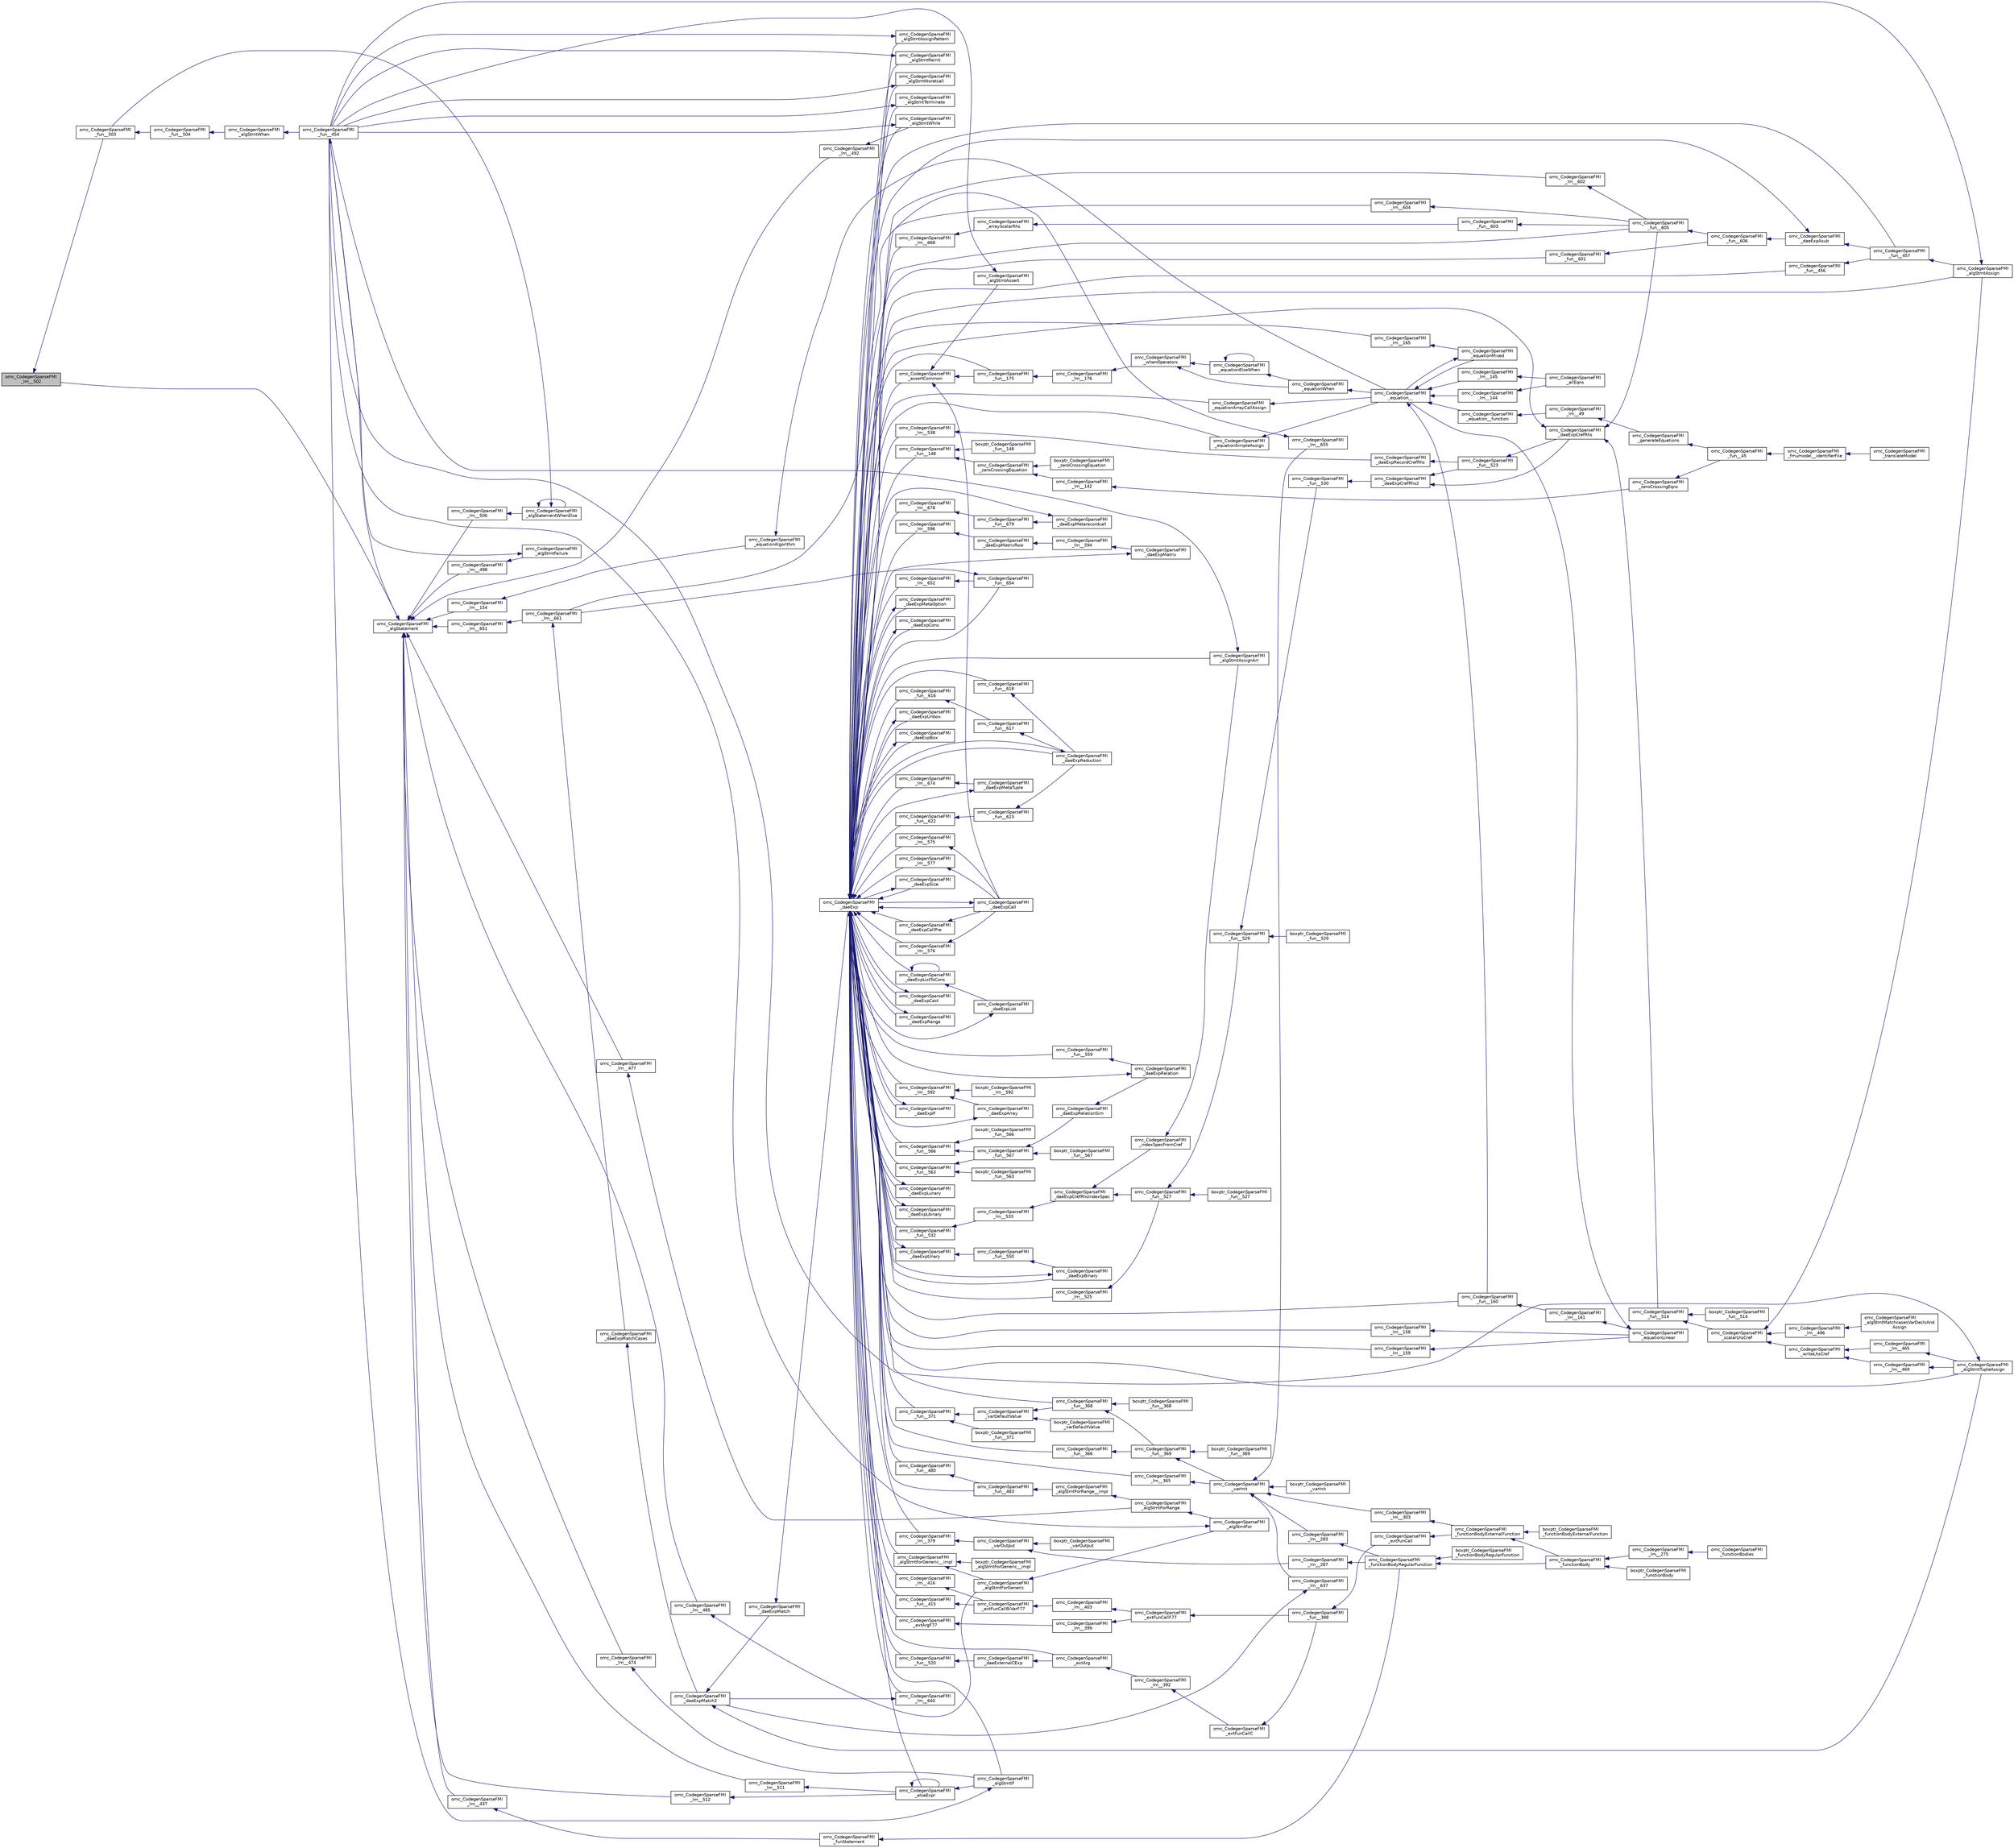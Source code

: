 digraph "omc_CodegenSparseFMI_lm__502"
{
  edge [fontname="Helvetica",fontsize="10",labelfontname="Helvetica",labelfontsize="10"];
  node [fontname="Helvetica",fontsize="10",shape=record];
  rankdir="LR";
  Node203586 [label="omc_CodegenSparseFMI\l_lm__502",height=0.2,width=0.4,color="black", fillcolor="grey75", style="filled", fontcolor="black"];
  Node203586 -> Node203587 [dir="back",color="midnightblue",fontsize="10",style="solid",fontname="Helvetica"];
  Node203587 [label="omc_CodegenSparseFMI\l_fun__503",height=0.2,width=0.4,color="black", fillcolor="white", style="filled",URL="$d1/d2e/_codegen_sparse_f_m_i_8c.html#a2f60622244298e4d41f2a4f51d7b6875"];
  Node203587 -> Node203588 [dir="back",color="midnightblue",fontsize="10",style="solid",fontname="Helvetica"];
  Node203588 [label="omc_CodegenSparseFMI\l_fun__504",height=0.2,width=0.4,color="black", fillcolor="white", style="filled",URL="$d1/d2e/_codegen_sparse_f_m_i_8c.html#a34c708458b1cf12fb6f5f8b4d739cfd1"];
  Node203588 -> Node203589 [dir="back",color="midnightblue",fontsize="10",style="solid",fontname="Helvetica"];
  Node203589 [label="omc_CodegenSparseFMI\l_algStmtWhen",height=0.2,width=0.4,color="black", fillcolor="white", style="filled",URL="$da/d88/_codegen_sparse_f_m_i_8h.html#a1045cff030f158d7beb1890107038b8d"];
  Node203589 -> Node203590 [dir="back",color="midnightblue",fontsize="10",style="solid",fontname="Helvetica"];
  Node203590 [label="omc_CodegenSparseFMI\l_fun__454",height=0.2,width=0.4,color="black", fillcolor="white", style="filled",URL="$d1/d2e/_codegen_sparse_f_m_i_8c.html#a38506d8a286cdb1703e9653cec496244"];
  Node203590 -> Node203591 [dir="back",color="midnightblue",fontsize="10",style="solid",fontname="Helvetica"];
  Node203591 [label="omc_CodegenSparseFMI\l_algStatement",height=0.2,width=0.4,color="black", fillcolor="white", style="filled",URL="$da/d88/_codegen_sparse_f_m_i_8h.html#a5d1fbf810cfb458410c3f606dd4518d6"];
  Node203591 -> Node203592 [dir="back",color="midnightblue",fontsize="10",style="solid",fontname="Helvetica"];
  Node203592 [label="omc_CodegenSparseFMI\l_lm__651",height=0.2,width=0.4,color="black", fillcolor="white", style="filled",URL="$d1/d2e/_codegen_sparse_f_m_i_8c.html#a4601ee3bb7611f920e2f9c96c21fce8e"];
  Node203592 -> Node203593 [dir="back",color="midnightblue",fontsize="10",style="solid",fontname="Helvetica"];
  Node203593 [label="omc_CodegenSparseFMI\l_lm__661",height=0.2,width=0.4,color="black", fillcolor="white", style="filled",URL="$d1/d2e/_codegen_sparse_f_m_i_8c.html#af15d08c53a5b48667e16622e16e97ec5"];
  Node203593 -> Node203594 [dir="back",color="midnightblue",fontsize="10",style="solid",fontname="Helvetica"];
  Node203594 [label="omc_CodegenSparseFMI\l_daeExpMatchCases",height=0.2,width=0.4,color="black", fillcolor="white", style="filled",URL="$da/d88/_codegen_sparse_f_m_i_8h.html#a67c72be0aaa49a7a85509e1c5ab98b41"];
  Node203594 -> Node203595 [dir="back",color="midnightblue",fontsize="10",style="solid",fontname="Helvetica"];
  Node203595 [label="omc_CodegenSparseFMI\l_daeExpMatch2",height=0.2,width=0.4,color="black", fillcolor="white", style="filled",URL="$da/d88/_codegen_sparse_f_m_i_8h.html#a3d2d85eda4fc6adaf9f0a30a7a870128"];
  Node203595 -> Node203596 [dir="back",color="midnightblue",fontsize="10",style="solid",fontname="Helvetica"];
  Node203596 [label="omc_CodegenSparseFMI\l_daeExpMatch",height=0.2,width=0.4,color="black", fillcolor="white", style="filled",URL="$da/d88/_codegen_sparse_f_m_i_8h.html#a59ba01dc770311168227b0e3a87b1e1d"];
  Node203596 -> Node203597 [dir="back",color="midnightblue",fontsize="10",style="solid",fontname="Helvetica"];
  Node203597 [label="omc_CodegenSparseFMI\l_daeExp",height=0.2,width=0.4,color="black", fillcolor="white", style="filled",URL="$da/d88/_codegen_sparse_f_m_i_8h.html#ab26972f772620810838d527d8554f2ac"];
  Node203597 -> Node203598 [dir="back",color="midnightblue",fontsize="10",style="solid",fontname="Helvetica"];
  Node203598 [label="omc_CodegenSparseFMI\l_assertCommon",height=0.2,width=0.4,color="black", fillcolor="white", style="filled",URL="$da/d88/_codegen_sparse_f_m_i_8h.html#affff73cc747add47129bcbacc2d38f9a"];
  Node203598 -> Node203599 [dir="back",color="midnightblue",fontsize="10",style="solid",fontname="Helvetica"];
  Node203599 [label="omc_CodegenSparseFMI\l_daeExpCall",height=0.2,width=0.4,color="black", fillcolor="white", style="filled",URL="$da/d88/_codegen_sparse_f_m_i_8h.html#a48a7b37bcd95aafb972b82321fa96aac"];
  Node203599 -> Node203597 [dir="back",color="midnightblue",fontsize="10",style="solid",fontname="Helvetica"];
  Node203598 -> Node203600 [dir="back",color="midnightblue",fontsize="10",style="solid",fontname="Helvetica"];
  Node203600 [label="omc_CodegenSparseFMI\l_algStmtAssert",height=0.2,width=0.4,color="black", fillcolor="white", style="filled",URL="$da/d88/_codegen_sparse_f_m_i_8h.html#a6b429ec5152996a5f9279a3ddf6844b0"];
  Node203600 -> Node203590 [dir="back",color="midnightblue",fontsize="10",style="solid",fontname="Helvetica"];
  Node203598 -> Node203601 [dir="back",color="midnightblue",fontsize="10",style="solid",fontname="Helvetica"];
  Node203601 [label="omc_CodegenSparseFMI\l_fun__175",height=0.2,width=0.4,color="black", fillcolor="white", style="filled",URL="$d1/d2e/_codegen_sparse_f_m_i_8c.html#ae71d3dbce84027f4da25d630128e9f06"];
  Node203601 -> Node203602 [dir="back",color="midnightblue",fontsize="10",style="solid",fontname="Helvetica"];
  Node203602 [label="omc_CodegenSparseFMI\l_lm__176",height=0.2,width=0.4,color="black", fillcolor="white", style="filled",URL="$d1/d2e/_codegen_sparse_f_m_i_8c.html#a3aab67e796da3718ac21ae4e0b10522b"];
  Node203602 -> Node203603 [dir="back",color="midnightblue",fontsize="10",style="solid",fontname="Helvetica"];
  Node203603 [label="omc_CodegenSparseFMI\l_whenOperators",height=0.2,width=0.4,color="black", fillcolor="white", style="filled",URL="$da/d88/_codegen_sparse_f_m_i_8h.html#aaa56a6cbe937c9e43604fbefcddc43d4"];
  Node203603 -> Node203604 [dir="back",color="midnightblue",fontsize="10",style="solid",fontname="Helvetica"];
  Node203604 [label="omc_CodegenSparseFMI\l_equationElseWhen",height=0.2,width=0.4,color="black", fillcolor="white", style="filled",URL="$da/d88/_codegen_sparse_f_m_i_8h.html#a9252f94be6a8d4db5d542a2a30867d21"];
  Node203604 -> Node203604 [dir="back",color="midnightblue",fontsize="10",style="solid",fontname="Helvetica"];
  Node203604 -> Node203605 [dir="back",color="midnightblue",fontsize="10",style="solid",fontname="Helvetica"];
  Node203605 [label="omc_CodegenSparseFMI\l_equationWhen",height=0.2,width=0.4,color="black", fillcolor="white", style="filled",URL="$da/d88/_codegen_sparse_f_m_i_8h.html#a182b50d619540de019adbeb9053f85d2"];
  Node203605 -> Node203606 [dir="back",color="midnightblue",fontsize="10",style="solid",fontname="Helvetica"];
  Node203606 [label="omc_CodegenSparseFMI\l_equation__",height=0.2,width=0.4,color="black", fillcolor="white", style="filled",URL="$da/d88/_codegen_sparse_f_m_i_8h.html#a99f4c0cb745d02faf3615bcda104a18a"];
  Node203606 -> Node203607 [dir="back",color="midnightblue",fontsize="10",style="solid",fontname="Helvetica"];
  Node203607 [label="omc_CodegenSparseFMI\l_equationMixed",height=0.2,width=0.4,color="black", fillcolor="white", style="filled",URL="$da/d88/_codegen_sparse_f_m_i_8h.html#ac29f9768bd0d77a3e1e85ee8d33113f2"];
  Node203607 -> Node203606 [dir="back",color="midnightblue",fontsize="10",style="solid",fontname="Helvetica"];
  Node203606 -> Node203608 [dir="back",color="midnightblue",fontsize="10",style="solid",fontname="Helvetica"];
  Node203608 [label="omc_CodegenSparseFMI\l_fun__160",height=0.2,width=0.4,color="black", fillcolor="white", style="filled",URL="$d1/d2e/_codegen_sparse_f_m_i_8c.html#ae706b7e1daac9ecce083bb0f153c4537"];
  Node203608 -> Node203609 [dir="back",color="midnightblue",fontsize="10",style="solid",fontname="Helvetica"];
  Node203609 [label="omc_CodegenSparseFMI\l_lm__161",height=0.2,width=0.4,color="black", fillcolor="white", style="filled",URL="$d1/d2e/_codegen_sparse_f_m_i_8c.html#afef10b15667b5fa348e2e5474100a059"];
  Node203609 -> Node203610 [dir="back",color="midnightblue",fontsize="10",style="solid",fontname="Helvetica"];
  Node203610 [label="omc_CodegenSparseFMI\l_equationLinear",height=0.2,width=0.4,color="black", fillcolor="white", style="filled",URL="$da/d88/_codegen_sparse_f_m_i_8h.html#ae8ae758cee8e51f80c69f273ea2dead4"];
  Node203610 -> Node203606 [dir="back",color="midnightblue",fontsize="10",style="solid",fontname="Helvetica"];
  Node203606 -> Node203611 [dir="back",color="midnightblue",fontsize="10",style="solid",fontname="Helvetica"];
  Node203611 [label="omc_CodegenSparseFMI\l_lm__145",height=0.2,width=0.4,color="black", fillcolor="white", style="filled",URL="$d1/d2e/_codegen_sparse_f_m_i_8c.html#a482b9fe4a2cf1170ba37c04cbeeba56b"];
  Node203611 -> Node203612 [dir="back",color="midnightblue",fontsize="10",style="solid",fontname="Helvetica"];
  Node203612 [label="omc_CodegenSparseFMI\l_allEqns",height=0.2,width=0.4,color="black", fillcolor="white", style="filled",URL="$da/d88/_codegen_sparse_f_m_i_8h.html#a94fa0652e8d98e8869394cc988af391b"];
  Node203606 -> Node203613 [dir="back",color="midnightblue",fontsize="10",style="solid",fontname="Helvetica"];
  Node203613 [label="omc_CodegenSparseFMI\l_lm__144",height=0.2,width=0.4,color="black", fillcolor="white", style="filled",URL="$d1/d2e/_codegen_sparse_f_m_i_8c.html#a53bc84287c3730b73c523380ca378dcf"];
  Node203613 -> Node203612 [dir="back",color="midnightblue",fontsize="10",style="solid",fontname="Helvetica"];
  Node203606 -> Node203614 [dir="back",color="midnightblue",fontsize="10",style="solid",fontname="Helvetica"];
  Node203614 [label="omc_CodegenSparseFMI\l_equation__function",height=0.2,width=0.4,color="black", fillcolor="white", style="filled",URL="$da/d88/_codegen_sparse_f_m_i_8h.html#a3b6d78478d2920ade27380933feef664"];
  Node203614 -> Node203615 [dir="back",color="midnightblue",fontsize="10",style="solid",fontname="Helvetica"];
  Node203615 [label="omc_CodegenSparseFMI\l_lm__49",height=0.2,width=0.4,color="black", fillcolor="white", style="filled",URL="$d1/d2e/_codegen_sparse_f_m_i_8c.html#afd950130e5951ce5d9b078504b8e5445"];
  Node203615 -> Node203616 [dir="back",color="midnightblue",fontsize="10",style="solid",fontname="Helvetica"];
  Node203616 [label="omc_CodegenSparseFMI\l_generateEquations",height=0.2,width=0.4,color="black", fillcolor="white", style="filled",URL="$da/d88/_codegen_sparse_f_m_i_8h.html#a944e50c37aa93fa6e9c540a7d9a7f671"];
  Node203616 -> Node203617 [dir="back",color="midnightblue",fontsize="10",style="solid",fontname="Helvetica"];
  Node203617 [label="omc_CodegenSparseFMI\l_fun__45",height=0.2,width=0.4,color="black", fillcolor="white", style="filled",URL="$d1/d2e/_codegen_sparse_f_m_i_8c.html#a33c397eee4567dbaf5269d88f9ea50f2"];
  Node203617 -> Node203618 [dir="back",color="midnightblue",fontsize="10",style="solid",fontname="Helvetica"];
  Node203618 [label="omc_CodegenSparseFMI\l_fmumodel__identifierFile",height=0.2,width=0.4,color="black", fillcolor="white", style="filled",URL="$da/d88/_codegen_sparse_f_m_i_8h.html#a0d704247081fbb1f268bdd5ae5d7f3f3"];
  Node203618 -> Node203619 [dir="back",color="midnightblue",fontsize="10",style="solid",fontname="Helvetica"];
  Node203619 [label="omc_CodegenSparseFMI\l_translateModel",height=0.2,width=0.4,color="black", fillcolor="white", style="filled",URL="$da/d88/_codegen_sparse_f_m_i_8h.html#a6e115544fcae7968ab9fa00a0ea17b1d"];
  Node203603 -> Node203605 [dir="back",color="midnightblue",fontsize="10",style="solid",fontname="Helvetica"];
  Node203597 -> Node203620 [dir="back",color="midnightblue",fontsize="10",style="solid",fontname="Helvetica"];
  Node203620 [label="omc_CodegenSparseFMI\l_algStmtAssignPattern",height=0.2,width=0.4,color="black", fillcolor="white", style="filled",URL="$da/d88/_codegen_sparse_f_m_i_8h.html#aa769cf6a279946c8484ba60efafa1bc7"];
  Node203620 -> Node203590 [dir="back",color="midnightblue",fontsize="10",style="solid",fontname="Helvetica"];
  Node203597 -> Node203621 [dir="back",color="midnightblue",fontsize="10",style="solid",fontname="Helvetica"];
  Node203621 [label="omc_CodegenSparseFMI\l_lm__678",height=0.2,width=0.4,color="black", fillcolor="white", style="filled",URL="$d1/d2e/_codegen_sparse_f_m_i_8c.html#a128c47290974b3ffbcea043e82979943"];
  Node203621 -> Node203622 [dir="back",color="midnightblue",fontsize="10",style="solid",fontname="Helvetica"];
  Node203622 [label="omc_CodegenSparseFMI\l_fun__679",height=0.2,width=0.4,color="black", fillcolor="white", style="filled",URL="$d1/d2e/_codegen_sparse_f_m_i_8c.html#a2365ba198f39b872daa06cc5d23c6252"];
  Node203622 -> Node203623 [dir="back",color="midnightblue",fontsize="10",style="solid",fontname="Helvetica"];
  Node203623 [label="omc_CodegenSparseFMI\l_daeExpMetarecordcall",height=0.2,width=0.4,color="black", fillcolor="white", style="filled",URL="$da/d88/_codegen_sparse_f_m_i_8h.html#af4d3cdaeb7380d8a65146e12030c5c0e"];
  Node203623 -> Node203597 [dir="back",color="midnightblue",fontsize="10",style="solid",fontname="Helvetica"];
  Node203597 -> Node203624 [dir="back",color="midnightblue",fontsize="10",style="solid",fontname="Helvetica"];
  Node203624 [label="omc_CodegenSparseFMI\l_daeExpMetaOption",height=0.2,width=0.4,color="black", fillcolor="white", style="filled",URL="$da/d88/_codegen_sparse_f_m_i_8h.html#ae536b39241762561555271004c37440e"];
  Node203624 -> Node203597 [dir="back",color="midnightblue",fontsize="10",style="solid",fontname="Helvetica"];
  Node203597 -> Node203625 [dir="back",color="midnightblue",fontsize="10",style="solid",fontname="Helvetica"];
  Node203625 [label="omc_CodegenSparseFMI\l_lm__674",height=0.2,width=0.4,color="black", fillcolor="white", style="filled",URL="$d1/d2e/_codegen_sparse_f_m_i_8c.html#ad52f1b672015908228e495a9b9ff40ca"];
  Node203625 -> Node203626 [dir="back",color="midnightblue",fontsize="10",style="solid",fontname="Helvetica"];
  Node203626 [label="omc_CodegenSparseFMI\l_daeExpMetaTuple",height=0.2,width=0.4,color="black", fillcolor="white", style="filled",URL="$da/d88/_codegen_sparse_f_m_i_8h.html#a37dab4d4c7bc7fd838505c060a8b9049"];
  Node203626 -> Node203597 [dir="back",color="midnightblue",fontsize="10",style="solid",fontname="Helvetica"];
  Node203597 -> Node203627 [dir="back",color="midnightblue",fontsize="10",style="solid",fontname="Helvetica"];
  Node203627 [label="omc_CodegenSparseFMI\l_daeExpCons",height=0.2,width=0.4,color="black", fillcolor="white", style="filled",URL="$da/d88/_codegen_sparse_f_m_i_8h.html#ab881b9f7dbddb69fe91bb74c9c5c54c1"];
  Node203627 -> Node203597 [dir="back",color="midnightblue",fontsize="10",style="solid",fontname="Helvetica"];
  Node203597 -> Node203628 [dir="back",color="midnightblue",fontsize="10",style="solid",fontname="Helvetica"];
  Node203628 [label="omc_CodegenSparseFMI\l_daeExpListToCons",height=0.2,width=0.4,color="black", fillcolor="white", style="filled",URL="$da/d88/_codegen_sparse_f_m_i_8h.html#a1d1ae6cb82e69292e58b8c65e002ea55"];
  Node203628 -> Node203628 [dir="back",color="midnightblue",fontsize="10",style="solid",fontname="Helvetica"];
  Node203628 -> Node203629 [dir="back",color="midnightblue",fontsize="10",style="solid",fontname="Helvetica"];
  Node203629 [label="omc_CodegenSparseFMI\l_daeExpList",height=0.2,width=0.4,color="black", fillcolor="white", style="filled",URL="$da/d88/_codegen_sparse_f_m_i_8h.html#a2f666b582c610d5c8b23988ecba9664b"];
  Node203629 -> Node203597 [dir="back",color="midnightblue",fontsize="10",style="solid",fontname="Helvetica"];
  Node203597 -> Node203630 [dir="back",color="midnightblue",fontsize="10",style="solid",fontname="Helvetica"];
  Node203630 [label="omc_CodegenSparseFMI\l_lm__668",height=0.2,width=0.4,color="black", fillcolor="white", style="filled",URL="$d1/d2e/_codegen_sparse_f_m_i_8c.html#a76351725b41da0af498aadf54b92c275"];
  Node203630 -> Node203631 [dir="back",color="midnightblue",fontsize="10",style="solid",fontname="Helvetica"];
  Node203631 [label="omc_CodegenSparseFMI\l_arrayScalarRhs",height=0.2,width=0.4,color="black", fillcolor="white", style="filled",URL="$da/d88/_codegen_sparse_f_m_i_8h.html#ab4de96fd8fb5647ef325ca122a4753f3"];
  Node203631 -> Node203632 [dir="back",color="midnightblue",fontsize="10",style="solid",fontname="Helvetica"];
  Node203632 [label="omc_CodegenSparseFMI\l_fun__603",height=0.2,width=0.4,color="black", fillcolor="white", style="filled",URL="$d1/d2e/_codegen_sparse_f_m_i_8c.html#adbd2857da6df0e479b3bd77c5b7a8f7d"];
  Node203632 -> Node203633 [dir="back",color="midnightblue",fontsize="10",style="solid",fontname="Helvetica"];
  Node203633 [label="omc_CodegenSparseFMI\l_fun__605",height=0.2,width=0.4,color="black", fillcolor="white", style="filled",URL="$d1/d2e/_codegen_sparse_f_m_i_8c.html#a9bd0f333ed74be93d8bd6468cde56736"];
  Node203633 -> Node203634 [dir="back",color="midnightblue",fontsize="10",style="solid",fontname="Helvetica"];
  Node203634 [label="omc_CodegenSparseFMI\l_fun__606",height=0.2,width=0.4,color="black", fillcolor="white", style="filled",URL="$d1/d2e/_codegen_sparse_f_m_i_8c.html#a57e7ee8cc6cf0e5de142a92a92caf6d0"];
  Node203634 -> Node203635 [dir="back",color="midnightblue",fontsize="10",style="solid",fontname="Helvetica"];
  Node203635 [label="omc_CodegenSparseFMI\l_daeExpAsub",height=0.2,width=0.4,color="black", fillcolor="white", style="filled",URL="$da/d88/_codegen_sparse_f_m_i_8h.html#ab042430b0f630bd548c9122206a41a76"];
  Node203635 -> Node203597 [dir="back",color="midnightblue",fontsize="10",style="solid",fontname="Helvetica"];
  Node203635 -> Node203636 [dir="back",color="midnightblue",fontsize="10",style="solid",fontname="Helvetica"];
  Node203636 [label="omc_CodegenSparseFMI\l_fun__457",height=0.2,width=0.4,color="black", fillcolor="white", style="filled",URL="$d1/d2e/_codegen_sparse_f_m_i_8c.html#a9a66843f2c8f85ed8a0e89829eadf41b"];
  Node203636 -> Node203637 [dir="back",color="midnightblue",fontsize="10",style="solid",fontname="Helvetica"];
  Node203637 [label="omc_CodegenSparseFMI\l_algStmtAssign",height=0.2,width=0.4,color="black", fillcolor="white", style="filled",URL="$da/d88/_codegen_sparse_f_m_i_8h.html#a1c3cbb22c2453d6b93e5a19e87126639"];
  Node203637 -> Node203590 [dir="back",color="midnightblue",fontsize="10",style="solid",fontname="Helvetica"];
  Node203597 -> Node203638 [dir="back",color="midnightblue",fontsize="10",style="solid",fontname="Helvetica"];
  Node203638 [label="omc_CodegenSparseFMI\l_daeExpUnbox",height=0.2,width=0.4,color="black", fillcolor="white", style="filled",URL="$da/d88/_codegen_sparse_f_m_i_8h.html#ad8a93ec5bfec6454d268e95a82bf96b8"];
  Node203638 -> Node203597 [dir="back",color="midnightblue",fontsize="10",style="solid",fontname="Helvetica"];
  Node203597 -> Node203639 [dir="back",color="midnightblue",fontsize="10",style="solid",fontname="Helvetica"];
  Node203639 [label="omc_CodegenSparseFMI\l_daeExpBox",height=0.2,width=0.4,color="black", fillcolor="white", style="filled",URL="$da/d88/_codegen_sparse_f_m_i_8h.html#a39dc1615a535b01d20db9b87fc607d3c"];
  Node203639 -> Node203597 [dir="back",color="midnightblue",fontsize="10",style="solid",fontname="Helvetica"];
  Node203597 -> Node203640 [dir="back",color="midnightblue",fontsize="10",style="solid",fontname="Helvetica"];
  Node203640 [label="omc_CodegenSparseFMI\l_fun__654",height=0.2,width=0.4,color="black", fillcolor="white", style="filled",URL="$d1/d2e/_codegen_sparse_f_m_i_8c.html#a779418d021f2bf6e5e05257271d6512f"];
  Node203640 -> Node203593 [dir="back",color="midnightblue",fontsize="10",style="solid",fontname="Helvetica"];
  Node203597 -> Node203641 [dir="back",color="midnightblue",fontsize="10",style="solid",fontname="Helvetica"];
  Node203641 [label="omc_CodegenSparseFMI\l_lm__652",height=0.2,width=0.4,color="black", fillcolor="white", style="filled",URL="$d1/d2e/_codegen_sparse_f_m_i_8c.html#afb77daba20dc13d99f8916228d277ad2"];
  Node203641 -> Node203640 [dir="back",color="midnightblue",fontsize="10",style="solid",fontname="Helvetica"];
  Node203597 -> Node203642 [dir="back",color="midnightblue",fontsize="10",style="solid",fontname="Helvetica"];
  Node203642 [label="omc_CodegenSparseFMI\l_lm__640",height=0.2,width=0.4,color="black", fillcolor="white", style="filled",URL="$d1/d2e/_codegen_sparse_f_m_i_8c.html#ab7ae5141c274871c57b0fb912e7ddaf7"];
  Node203642 -> Node203595 [dir="back",color="midnightblue",fontsize="10",style="solid",fontname="Helvetica"];
  Node203597 -> Node203643 [dir="back",color="midnightblue",fontsize="10",style="solid",fontname="Helvetica"];
  Node203643 [label="omc_CodegenSparseFMI\l_daeExpReduction",height=0.2,width=0.4,color="black", fillcolor="white", style="filled",URL="$da/d88/_codegen_sparse_f_m_i_8h.html#a215e1cfa638090eb2c87b8d31be99cf0"];
  Node203643 -> Node203597 [dir="back",color="midnightblue",fontsize="10",style="solid",fontname="Helvetica"];
  Node203597 -> Node203644 [dir="back",color="midnightblue",fontsize="10",style="solid",fontname="Helvetica"];
  Node203644 [label="omc_CodegenSparseFMI\l_fun__622",height=0.2,width=0.4,color="black", fillcolor="white", style="filled",URL="$d1/d2e/_codegen_sparse_f_m_i_8c.html#ae5c95b0ba06e68ed18a5d60da4cda046"];
  Node203644 -> Node203645 [dir="back",color="midnightblue",fontsize="10",style="solid",fontname="Helvetica"];
  Node203645 [label="omc_CodegenSparseFMI\l_fun__623",height=0.2,width=0.4,color="black", fillcolor="white", style="filled",URL="$d1/d2e/_codegen_sparse_f_m_i_8c.html#ad252a6b0c4628a8f587fbfdf6b702226"];
  Node203645 -> Node203643 [dir="back",color="midnightblue",fontsize="10",style="solid",fontname="Helvetica"];
  Node203597 -> Node203646 [dir="back",color="midnightblue",fontsize="10",style="solid",fontname="Helvetica"];
  Node203646 [label="omc_CodegenSparseFMI\l_fun__618",height=0.2,width=0.4,color="black", fillcolor="white", style="filled",URL="$d1/d2e/_codegen_sparse_f_m_i_8c.html#a6b9efcf5bb1e83e9d6d64821e5b15530"];
  Node203646 -> Node203643 [dir="back",color="midnightblue",fontsize="10",style="solid",fontname="Helvetica"];
  Node203597 -> Node203647 [dir="back",color="midnightblue",fontsize="10",style="solid",fontname="Helvetica"];
  Node203647 [label="omc_CodegenSparseFMI\l_fun__616",height=0.2,width=0.4,color="black", fillcolor="white", style="filled",URL="$d1/d2e/_codegen_sparse_f_m_i_8c.html#a635859e8c511453505953fab612853b3"];
  Node203647 -> Node203648 [dir="back",color="midnightblue",fontsize="10",style="solid",fontname="Helvetica"];
  Node203648 [label="omc_CodegenSparseFMI\l_fun__617",height=0.2,width=0.4,color="black", fillcolor="white", style="filled",URL="$d1/d2e/_codegen_sparse_f_m_i_8c.html#aa08069808fe588458678d9549eb3b245"];
  Node203648 -> Node203643 [dir="back",color="midnightblue",fontsize="10",style="solid",fontname="Helvetica"];
  Node203597 -> Node203649 [dir="back",color="midnightblue",fontsize="10",style="solid",fontname="Helvetica"];
  Node203649 [label="omc_CodegenSparseFMI\l_daeExpSize",height=0.2,width=0.4,color="black", fillcolor="white", style="filled",URL="$da/d88/_codegen_sparse_f_m_i_8h.html#a65806134dc2b86c56ad13bd542641799"];
  Node203649 -> Node203597 [dir="back",color="midnightblue",fontsize="10",style="solid",fontname="Helvetica"];
  Node203597 -> Node203650 [dir="back",color="midnightblue",fontsize="10",style="solid",fontname="Helvetica"];
  Node203650 [label="omc_CodegenSparseFMI\l_daeExpCallPre",height=0.2,width=0.4,color="black", fillcolor="white", style="filled",URL="$da/d88/_codegen_sparse_f_m_i_8h.html#a14fa316eb180ca150badd71a2b426953"];
  Node203650 -> Node203599 [dir="back",color="midnightblue",fontsize="10",style="solid",fontname="Helvetica"];
  Node203597 -> Node203633 [dir="back",color="midnightblue",fontsize="10",style="solid",fontname="Helvetica"];
  Node203597 -> Node203651 [dir="back",color="midnightblue",fontsize="10",style="solid",fontname="Helvetica"];
  Node203651 [label="omc_CodegenSparseFMI\l_lm__604",height=0.2,width=0.4,color="black", fillcolor="white", style="filled",URL="$d1/d2e/_codegen_sparse_f_m_i_8c.html#a1ea19ba89eb6b92706330d280b4a28c4"];
  Node203651 -> Node203633 [dir="back",color="midnightblue",fontsize="10",style="solid",fontname="Helvetica"];
  Node203597 -> Node203652 [dir="back",color="midnightblue",fontsize="10",style="solid",fontname="Helvetica"];
  Node203652 [label="omc_CodegenSparseFMI\l_lm__602",height=0.2,width=0.4,color="black", fillcolor="white", style="filled",URL="$d1/d2e/_codegen_sparse_f_m_i_8c.html#a033ed9fe3cb36fea59e62007c6a4d090"];
  Node203652 -> Node203633 [dir="back",color="midnightblue",fontsize="10",style="solid",fontname="Helvetica"];
  Node203597 -> Node203653 [dir="back",color="midnightblue",fontsize="10",style="solid",fontname="Helvetica"];
  Node203653 [label="omc_CodegenSparseFMI\l_fun__601",height=0.2,width=0.4,color="black", fillcolor="white", style="filled",URL="$d1/d2e/_codegen_sparse_f_m_i_8c.html#a7e7064f5d085e776607bd7e91ba97557"];
  Node203653 -> Node203634 [dir="back",color="midnightblue",fontsize="10",style="solid",fontname="Helvetica"];
  Node203597 -> Node203654 [dir="back",color="midnightblue",fontsize="10",style="solid",fontname="Helvetica"];
  Node203654 [label="omc_CodegenSparseFMI\l_daeExpCast",height=0.2,width=0.4,color="black", fillcolor="white", style="filled",URL="$da/d88/_codegen_sparse_f_m_i_8h.html#a4925df985f63c7b864fc53ff465f925e"];
  Node203654 -> Node203597 [dir="back",color="midnightblue",fontsize="10",style="solid",fontname="Helvetica"];
  Node203597 -> Node203655 [dir="back",color="midnightblue",fontsize="10",style="solid",fontname="Helvetica"];
  Node203655 [label="omc_CodegenSparseFMI\l_daeExpRange",height=0.2,width=0.4,color="black", fillcolor="white", style="filled",URL="$da/d88/_codegen_sparse_f_m_i_8h.html#ab06fb091af14bb2ea0472c05fb26c075"];
  Node203655 -> Node203597 [dir="back",color="midnightblue",fontsize="10",style="solid",fontname="Helvetica"];
  Node203597 -> Node203656 [dir="back",color="midnightblue",fontsize="10",style="solid",fontname="Helvetica"];
  Node203656 [label="omc_CodegenSparseFMI\l_lm__596",height=0.2,width=0.4,color="black", fillcolor="white", style="filled",URL="$d1/d2e/_codegen_sparse_f_m_i_8c.html#a14d5df57654fa55b92d5aff9036ec0ab"];
  Node203656 -> Node203657 [dir="back",color="midnightblue",fontsize="10",style="solid",fontname="Helvetica"];
  Node203657 [label="omc_CodegenSparseFMI\l_daeExpMatrixRow",height=0.2,width=0.4,color="black", fillcolor="white", style="filled",URL="$da/d88/_codegen_sparse_f_m_i_8h.html#aaa8e0e4a311cbf73da7a14c47f4570ac"];
  Node203657 -> Node203658 [dir="back",color="midnightblue",fontsize="10",style="solid",fontname="Helvetica"];
  Node203658 [label="omc_CodegenSparseFMI\l_lm__594",height=0.2,width=0.4,color="black", fillcolor="white", style="filled",URL="$d1/d2e/_codegen_sparse_f_m_i_8c.html#a6851ce9fae595fa7b523b79ce247f9ea"];
  Node203658 -> Node203659 [dir="back",color="midnightblue",fontsize="10",style="solid",fontname="Helvetica"];
  Node203659 [label="omc_CodegenSparseFMI\l_daeExpMatrix",height=0.2,width=0.4,color="black", fillcolor="white", style="filled",URL="$da/d88/_codegen_sparse_f_m_i_8h.html#a6f74e3aeec53ec03a5f219a12576dca4"];
  Node203659 -> Node203597 [dir="back",color="midnightblue",fontsize="10",style="solid",fontname="Helvetica"];
  Node203597 -> Node203660 [dir="back",color="midnightblue",fontsize="10",style="solid",fontname="Helvetica"];
  Node203660 [label="omc_CodegenSparseFMI\l_lm__592",height=0.2,width=0.4,color="black", fillcolor="white", style="filled",URL="$d1/d2e/_codegen_sparse_f_m_i_8c.html#a2e9ed496758b97468e8f6941914f675c"];
  Node203660 -> Node203661 [dir="back",color="midnightblue",fontsize="10",style="solid",fontname="Helvetica"];
  Node203661 [label="omc_CodegenSparseFMI\l_daeExpArray",height=0.2,width=0.4,color="black", fillcolor="white", style="filled",URL="$da/d88/_codegen_sparse_f_m_i_8h.html#a88f664ab98fd5d6d05ad0e1958fa159f"];
  Node203661 -> Node203597 [dir="back",color="midnightblue",fontsize="10",style="solid",fontname="Helvetica"];
  Node203660 -> Node203662 [dir="back",color="midnightblue",fontsize="10",style="solid",fontname="Helvetica"];
  Node203662 [label="boxptr_CodegenSparseFMI\l_lm__592",height=0.2,width=0.4,color="black", fillcolor="white", style="filled",URL="$d1/d2e/_codegen_sparse_f_m_i_8c.html#a14367956a97e5e5449a9ee418310e77f"];
  Node203597 -> Node203599 [dir="back",color="midnightblue",fontsize="10",style="solid",fontname="Helvetica"];
  Node203597 -> Node203663 [dir="back",color="midnightblue",fontsize="10",style="solid",fontname="Helvetica"];
  Node203663 [label="omc_CodegenSparseFMI\l_lm__577",height=0.2,width=0.4,color="black", fillcolor="white", style="filled",URL="$d1/d2e/_codegen_sparse_f_m_i_8c.html#aa4835158f163790c1f9e865fa1b20423"];
  Node203663 -> Node203599 [dir="back",color="midnightblue",fontsize="10",style="solid",fontname="Helvetica"];
  Node203597 -> Node203664 [dir="back",color="midnightblue",fontsize="10",style="solid",fontname="Helvetica"];
  Node203664 [label="omc_CodegenSparseFMI\l_lm__576",height=0.2,width=0.4,color="black", fillcolor="white", style="filled",URL="$d1/d2e/_codegen_sparse_f_m_i_8c.html#a40ec6104238226b95ab6a66b9cfeebaf"];
  Node203664 -> Node203599 [dir="back",color="midnightblue",fontsize="10",style="solid",fontname="Helvetica"];
  Node203597 -> Node203665 [dir="back",color="midnightblue",fontsize="10",style="solid",fontname="Helvetica"];
  Node203665 [label="omc_CodegenSparseFMI\l_lm__575",height=0.2,width=0.4,color="black", fillcolor="white", style="filled",URL="$d1/d2e/_codegen_sparse_f_m_i_8c.html#a88ecf3a6232cff443bc5d54993d50fc8"];
  Node203665 -> Node203599 [dir="back",color="midnightblue",fontsize="10",style="solid",fontname="Helvetica"];
  Node203597 -> Node203666 [dir="back",color="midnightblue",fontsize="10",style="solid",fontname="Helvetica"];
  Node203666 [label="omc_CodegenSparseFMI\l_daeExpIf",height=0.2,width=0.4,color="black", fillcolor="white", style="filled",URL="$da/d88/_codegen_sparse_f_m_i_8h.html#adab7f987725ccb3a03744e1de01d4c79"];
  Node203666 -> Node203597 [dir="back",color="midnightblue",fontsize="10",style="solid",fontname="Helvetica"];
  Node203597 -> Node203667 [dir="back",color="midnightblue",fontsize="10",style="solid",fontname="Helvetica"];
  Node203667 [label="omc_CodegenSparseFMI\l_fun__566",height=0.2,width=0.4,color="black", fillcolor="white", style="filled",URL="$d1/d2e/_codegen_sparse_f_m_i_8c.html#ad34858a04dcb80cd422869b85ac7c18d"];
  Node203667 -> Node203668 [dir="back",color="midnightblue",fontsize="10",style="solid",fontname="Helvetica"];
  Node203668 [label="omc_CodegenSparseFMI\l_fun__567",height=0.2,width=0.4,color="black", fillcolor="white", style="filled",URL="$d1/d2e/_codegen_sparse_f_m_i_8c.html#aef7d2649f8ac06f68ee746f6547d3e38"];
  Node203668 -> Node203669 [dir="back",color="midnightblue",fontsize="10",style="solid",fontname="Helvetica"];
  Node203669 [label="omc_CodegenSparseFMI\l_daeExpRelationSim",height=0.2,width=0.4,color="black", fillcolor="white", style="filled",URL="$da/d88/_codegen_sparse_f_m_i_8h.html#af7a4eaffacd2294a72d4d75d8c1c750d"];
  Node203669 -> Node203670 [dir="back",color="midnightblue",fontsize="10",style="solid",fontname="Helvetica"];
  Node203670 [label="omc_CodegenSparseFMI\l_daeExpRelation",height=0.2,width=0.4,color="black", fillcolor="white", style="filled",URL="$da/d88/_codegen_sparse_f_m_i_8h.html#af5c266092524f9c43b3e5ed60bde1598"];
  Node203670 -> Node203597 [dir="back",color="midnightblue",fontsize="10",style="solid",fontname="Helvetica"];
  Node203668 -> Node203671 [dir="back",color="midnightblue",fontsize="10",style="solid",fontname="Helvetica"];
  Node203671 [label="boxptr_CodegenSparseFMI\l_fun__567",height=0.2,width=0.4,color="black", fillcolor="white", style="filled",URL="$d1/d2e/_codegen_sparse_f_m_i_8c.html#a4dc4b62519efd3816c40fd491aaa13b0"];
  Node203667 -> Node203672 [dir="back",color="midnightblue",fontsize="10",style="solid",fontname="Helvetica"];
  Node203672 [label="boxptr_CodegenSparseFMI\l_fun__566",height=0.2,width=0.4,color="black", fillcolor="white", style="filled",URL="$d1/d2e/_codegen_sparse_f_m_i_8c.html#a3c4a6d6041e14096e6ab87ed411992ba"];
  Node203597 -> Node203673 [dir="back",color="midnightblue",fontsize="10",style="solid",fontname="Helvetica"];
  Node203673 [label="omc_CodegenSparseFMI\l_fun__563",height=0.2,width=0.4,color="black", fillcolor="white", style="filled",URL="$d1/d2e/_codegen_sparse_f_m_i_8c.html#a299b039f830fdd036c59be5072bb62f8"];
  Node203673 -> Node203668 [dir="back",color="midnightblue",fontsize="10",style="solid",fontname="Helvetica"];
  Node203673 -> Node203674 [dir="back",color="midnightblue",fontsize="10",style="solid",fontname="Helvetica"];
  Node203674 [label="boxptr_CodegenSparseFMI\l_fun__563",height=0.2,width=0.4,color="black", fillcolor="white", style="filled",URL="$d1/d2e/_codegen_sparse_f_m_i_8c.html#ab0129ca19779d8146bf4ef226594e5d6"];
  Node203597 -> Node203675 [dir="back",color="midnightblue",fontsize="10",style="solid",fontname="Helvetica"];
  Node203675 [label="omc_CodegenSparseFMI\l_fun__559",height=0.2,width=0.4,color="black", fillcolor="white", style="filled",URL="$d1/d2e/_codegen_sparse_f_m_i_8c.html#a5dbc7fcb9ca1752d28d85113c0e18957"];
  Node203675 -> Node203670 [dir="back",color="midnightblue",fontsize="10",style="solid",fontname="Helvetica"];
  Node203597 -> Node203676 [dir="back",color="midnightblue",fontsize="10",style="solid",fontname="Helvetica"];
  Node203676 [label="omc_CodegenSparseFMI\l_daeExpLunary",height=0.2,width=0.4,color="black", fillcolor="white", style="filled",URL="$da/d88/_codegen_sparse_f_m_i_8h.html#a2aa1a5d377bfb468965ccc50a6f50cb6"];
  Node203676 -> Node203597 [dir="back",color="midnightblue",fontsize="10",style="solid",fontname="Helvetica"];
  Node203597 -> Node203677 [dir="back",color="midnightblue",fontsize="10",style="solid",fontname="Helvetica"];
  Node203677 [label="omc_CodegenSparseFMI\l_daeExpLbinary",height=0.2,width=0.4,color="black", fillcolor="white", style="filled",URL="$da/d88/_codegen_sparse_f_m_i_8h.html#a0f27518bcedaf68af58ebf86d3864875"];
  Node203677 -> Node203597 [dir="back",color="midnightblue",fontsize="10",style="solid",fontname="Helvetica"];
  Node203597 -> Node203678 [dir="back",color="midnightblue",fontsize="10",style="solid",fontname="Helvetica"];
  Node203678 [label="omc_CodegenSparseFMI\l_daeExpUnary",height=0.2,width=0.4,color="black", fillcolor="white", style="filled",URL="$da/d88/_codegen_sparse_f_m_i_8h.html#af745f9e4c3d9336e78492c5e0a87bfb5"];
  Node203678 -> Node203679 [dir="back",color="midnightblue",fontsize="10",style="solid",fontname="Helvetica"];
  Node203679 [label="omc_CodegenSparseFMI\l_fun__550",height=0.2,width=0.4,color="black", fillcolor="white", style="filled",URL="$d1/d2e/_codegen_sparse_f_m_i_8c.html#ac6799101bb1a54a3de54a89d7fbed728"];
  Node203679 -> Node203680 [dir="back",color="midnightblue",fontsize="10",style="solid",fontname="Helvetica"];
  Node203680 [label="omc_CodegenSparseFMI\l_daeExpBinary",height=0.2,width=0.4,color="black", fillcolor="white", style="filled",URL="$da/d88/_codegen_sparse_f_m_i_8h.html#a2cb9117735be254ba999294fd9036b86"];
  Node203680 -> Node203597 [dir="back",color="midnightblue",fontsize="10",style="solid",fontname="Helvetica"];
  Node203678 -> Node203597 [dir="back",color="midnightblue",fontsize="10",style="solid",fontname="Helvetica"];
  Node203597 -> Node203680 [dir="back",color="midnightblue",fontsize="10",style="solid",fontname="Helvetica"];
  Node203597 -> Node203681 [dir="back",color="midnightblue",fontsize="10",style="solid",fontname="Helvetica"];
  Node203681 [label="omc_CodegenSparseFMI\l_lm__538",height=0.2,width=0.4,color="black", fillcolor="white", style="filled",URL="$d1/d2e/_codegen_sparse_f_m_i_8c.html#a5132382ff9f8af0f9c81ef9fb33ce140"];
  Node203681 -> Node203682 [dir="back",color="midnightblue",fontsize="10",style="solid",fontname="Helvetica"];
  Node203682 [label="omc_CodegenSparseFMI\l_daeExpRecordCrefRhs",height=0.2,width=0.4,color="black", fillcolor="white", style="filled",URL="$da/d88/_codegen_sparse_f_m_i_8h.html#a7a5fa2c683abf9b112fce9bb14f4516e"];
  Node203682 -> Node203683 [dir="back",color="midnightblue",fontsize="10",style="solid",fontname="Helvetica"];
  Node203683 [label="omc_CodegenSparseFMI\l_fun__523",height=0.2,width=0.4,color="black", fillcolor="white", style="filled",URL="$d1/d2e/_codegen_sparse_f_m_i_8c.html#ac21903386a6c12cb7ddc073d1d74c9a8"];
  Node203683 -> Node203684 [dir="back",color="midnightblue",fontsize="10",style="solid",fontname="Helvetica"];
  Node203684 [label="omc_CodegenSparseFMI\l_daeExpCrefRhs",height=0.2,width=0.4,color="black", fillcolor="white", style="filled",URL="$da/d88/_codegen_sparse_f_m_i_8h.html#a1c8b7f7c630c2bb7f0ccdfe262bce698"];
  Node203684 -> Node203633 [dir="back",color="midnightblue",fontsize="10",style="solid",fontname="Helvetica"];
  Node203684 -> Node203597 [dir="back",color="midnightblue",fontsize="10",style="solid",fontname="Helvetica"];
  Node203684 -> Node203685 [dir="back",color="midnightblue",fontsize="10",style="solid",fontname="Helvetica"];
  Node203685 [label="omc_CodegenSparseFMI\l_fun__514",height=0.2,width=0.4,color="black", fillcolor="white", style="filled",URL="$d1/d2e/_codegen_sparse_f_m_i_8c.html#af1f83fb431ba8da3a8cb82596aab0b31"];
  Node203685 -> Node203686 [dir="back",color="midnightblue",fontsize="10",style="solid",fontname="Helvetica"];
  Node203686 [label="omc_CodegenSparseFMI\l_scalarLhsCref",height=0.2,width=0.4,color="black", fillcolor="white", style="filled",URL="$da/d88/_codegen_sparse_f_m_i_8h.html#a0b593ab7e65cb46c43c5b3a57185b272"];
  Node203686 -> Node203687 [dir="back",color="midnightblue",fontsize="10",style="solid",fontname="Helvetica"];
  Node203687 [label="omc_CodegenSparseFMI\l_lm__496",height=0.2,width=0.4,color="black", fillcolor="white", style="filled",URL="$d1/d2e/_codegen_sparse_f_m_i_8c.html#a5dfa326f35db040a16a3bb2accf3ab15"];
  Node203687 -> Node203688 [dir="back",color="midnightblue",fontsize="10",style="solid",fontname="Helvetica"];
  Node203688 [label="omc_CodegenSparseFMI\l_algStmtMatchcasesVarDeclsAnd\lAssign",height=0.2,width=0.4,color="black", fillcolor="white", style="filled",URL="$da/d88/_codegen_sparse_f_m_i_8h.html#a8eb59e3ce2ace0f512601a2876bf6415"];
  Node203686 -> Node203689 [dir="back",color="midnightblue",fontsize="10",style="solid",fontname="Helvetica"];
  Node203689 [label="omc_CodegenSparseFMI\l_writeLhsCref",height=0.2,width=0.4,color="black", fillcolor="white", style="filled",URL="$da/d88/_codegen_sparse_f_m_i_8h.html#a9b0bcacfd68630799e6ce1a15d94754a"];
  Node203689 -> Node203690 [dir="back",color="midnightblue",fontsize="10",style="solid",fontname="Helvetica"];
  Node203690 [label="omc_CodegenSparseFMI\l_lm__469",height=0.2,width=0.4,color="black", fillcolor="white", style="filled",URL="$d1/d2e/_codegen_sparse_f_m_i_8c.html#a0c14dc1f5547c7248502eb02fb4fbdfb"];
  Node203690 -> Node203691 [dir="back",color="midnightblue",fontsize="10",style="solid",fontname="Helvetica"];
  Node203691 [label="omc_CodegenSparseFMI\l_algStmtTupleAssign",height=0.2,width=0.4,color="black", fillcolor="white", style="filled",URL="$da/d88/_codegen_sparse_f_m_i_8h.html#a97aeb17841cb7160e7635ac180b44c9c"];
  Node203691 -> Node203590 [dir="back",color="midnightblue",fontsize="10",style="solid",fontname="Helvetica"];
  Node203689 -> Node203692 [dir="back",color="midnightblue",fontsize="10",style="solid",fontname="Helvetica"];
  Node203692 [label="omc_CodegenSparseFMI\l_lm__465",height=0.2,width=0.4,color="black", fillcolor="white", style="filled",URL="$d1/d2e/_codegen_sparse_f_m_i_8c.html#a4351566289edb47715d64ce1b371d228"];
  Node203692 -> Node203691 [dir="back",color="midnightblue",fontsize="10",style="solid",fontname="Helvetica"];
  Node203686 -> Node203637 [dir="back",color="midnightblue",fontsize="10",style="solid",fontname="Helvetica"];
  Node203685 -> Node203693 [dir="back",color="midnightblue",fontsize="10",style="solid",fontname="Helvetica"];
  Node203693 [label="boxptr_CodegenSparseFMI\l_fun__514",height=0.2,width=0.4,color="black", fillcolor="white", style="filled",URL="$d1/d2e/_codegen_sparse_f_m_i_8c.html#afe70696be860ca8f60d0ee368d09b579"];
  Node203597 -> Node203694 [dir="back",color="midnightblue",fontsize="10",style="solid",fontname="Helvetica"];
  Node203694 [label="omc_CodegenSparseFMI\l_fun__532",height=0.2,width=0.4,color="black", fillcolor="white", style="filled",URL="$d1/d2e/_codegen_sparse_f_m_i_8c.html#ac70de48a2ee7934181ba2c5331283472"];
  Node203694 -> Node203695 [dir="back",color="midnightblue",fontsize="10",style="solid",fontname="Helvetica"];
  Node203695 [label="omc_CodegenSparseFMI\l_lm__533",height=0.2,width=0.4,color="black", fillcolor="white", style="filled",URL="$d1/d2e/_codegen_sparse_f_m_i_8c.html#a75ebc61d138bcbb2b1fc08805df10b40"];
  Node203695 -> Node203696 [dir="back",color="midnightblue",fontsize="10",style="solid",fontname="Helvetica"];
  Node203696 [label="omc_CodegenSparseFMI\l_daeExpCrefRhsIndexSpec",height=0.2,width=0.4,color="black", fillcolor="white", style="filled",URL="$da/d88/_codegen_sparse_f_m_i_8h.html#a59bd853630272057ead85a3b58914019"];
  Node203696 -> Node203697 [dir="back",color="midnightblue",fontsize="10",style="solid",fontname="Helvetica"];
  Node203697 [label="omc_CodegenSparseFMI\l_fun__527",height=0.2,width=0.4,color="black", fillcolor="white", style="filled",URL="$d1/d2e/_codegen_sparse_f_m_i_8c.html#a062276f7c90fb95feb046a083d2af7d3"];
  Node203697 -> Node203698 [dir="back",color="midnightblue",fontsize="10",style="solid",fontname="Helvetica"];
  Node203698 [label="omc_CodegenSparseFMI\l_fun__529",height=0.2,width=0.4,color="black", fillcolor="white", style="filled",URL="$d1/d2e/_codegen_sparse_f_m_i_8c.html#ada6544d8afd6465616d7ca1d6cf35919"];
  Node203698 -> Node203699 [dir="back",color="midnightblue",fontsize="10",style="solid",fontname="Helvetica"];
  Node203699 [label="omc_CodegenSparseFMI\l_fun__530",height=0.2,width=0.4,color="black", fillcolor="white", style="filled",URL="$d1/d2e/_codegen_sparse_f_m_i_8c.html#adafc20d2b20410209532669c9b45ae16"];
  Node203699 -> Node203700 [dir="back",color="midnightblue",fontsize="10",style="solid",fontname="Helvetica"];
  Node203700 [label="omc_CodegenSparseFMI\l_daeExpCrefRhs2",height=0.2,width=0.4,color="black", fillcolor="white", style="filled",URL="$da/d88/_codegen_sparse_f_m_i_8h.html#a3fceaffa231b419c45cb8edadd4ba04a"];
  Node203700 -> Node203684 [dir="back",color="midnightblue",fontsize="10",style="solid",fontname="Helvetica"];
  Node203700 -> Node203683 [dir="back",color="midnightblue",fontsize="10",style="solid",fontname="Helvetica"];
  Node203698 -> Node203701 [dir="back",color="midnightblue",fontsize="10",style="solid",fontname="Helvetica"];
  Node203701 [label="boxptr_CodegenSparseFMI\l_fun__529",height=0.2,width=0.4,color="black", fillcolor="white", style="filled",URL="$d1/d2e/_codegen_sparse_f_m_i_8c.html#aa202c426a058a5dceb4daba94c4a7aba"];
  Node203697 -> Node203702 [dir="back",color="midnightblue",fontsize="10",style="solid",fontname="Helvetica"];
  Node203702 [label="boxptr_CodegenSparseFMI\l_fun__527",height=0.2,width=0.4,color="black", fillcolor="white", style="filled",URL="$d1/d2e/_codegen_sparse_f_m_i_8c.html#a17ba5b4b137fa8a3cf36492824819096"];
  Node203696 -> Node203703 [dir="back",color="midnightblue",fontsize="10",style="solid",fontname="Helvetica"];
  Node203703 [label="omc_CodegenSparseFMI\l_indexSpecFromCref",height=0.2,width=0.4,color="black", fillcolor="white", style="filled",URL="$da/d88/_codegen_sparse_f_m_i_8h.html#a544d955fc541755f4f154f37d85480cd"];
  Node203703 -> Node203704 [dir="back",color="midnightblue",fontsize="10",style="solid",fontname="Helvetica"];
  Node203704 [label="omc_CodegenSparseFMI\l_algStmtAssignArr",height=0.2,width=0.4,color="black", fillcolor="white", style="filled",URL="$da/d88/_codegen_sparse_f_m_i_8h.html#a2d544cb653fd847cd7b77235d739e678"];
  Node203704 -> Node203590 [dir="back",color="midnightblue",fontsize="10",style="solid",fontname="Helvetica"];
  Node203597 -> Node203705 [dir="back",color="midnightblue",fontsize="10",style="solid",fontname="Helvetica"];
  Node203705 [label="omc_CodegenSparseFMI\l_lm__525",height=0.2,width=0.4,color="black", fillcolor="white", style="filled",URL="$d1/d2e/_codegen_sparse_f_m_i_8c.html#a32e83b0edf3e3eae1cc8b6cd14e327b2"];
  Node203705 -> Node203697 [dir="back",color="midnightblue",fontsize="10",style="solid",fontname="Helvetica"];
  Node203597 -> Node203706 [dir="back",color="midnightblue",fontsize="10",style="solid",fontname="Helvetica"];
  Node203706 [label="omc_CodegenSparseFMI\l_fun__520",height=0.2,width=0.4,color="black", fillcolor="white", style="filled",URL="$d1/d2e/_codegen_sparse_f_m_i_8c.html#a6dcffddb23102c2b6853aa71bb7a79e4"];
  Node203706 -> Node203707 [dir="back",color="midnightblue",fontsize="10",style="solid",fontname="Helvetica"];
  Node203707 [label="omc_CodegenSparseFMI\l_daeExternalCExp",height=0.2,width=0.4,color="black", fillcolor="white", style="filled",URL="$da/d88/_codegen_sparse_f_m_i_8h.html#a2b45cc18473bb8a016e0970151e36947"];
  Node203707 -> Node203708 [dir="back",color="midnightblue",fontsize="10",style="solid",fontname="Helvetica"];
  Node203708 [label="omc_CodegenSparseFMI\l_extArg",height=0.2,width=0.4,color="black", fillcolor="white", style="filled",URL="$da/d88/_codegen_sparse_f_m_i_8h.html#a1a49596181af0c4e93a7a852cd5957e4"];
  Node203708 -> Node203709 [dir="back",color="midnightblue",fontsize="10",style="solid",fontname="Helvetica"];
  Node203709 [label="omc_CodegenSparseFMI\l_lm__392",height=0.2,width=0.4,color="black", fillcolor="white", style="filled",URL="$d1/d2e/_codegen_sparse_f_m_i_8c.html#a1ba3b7598e74a1e7a7ccbeab1e96cb4b"];
  Node203709 -> Node203710 [dir="back",color="midnightblue",fontsize="10",style="solid",fontname="Helvetica"];
  Node203710 [label="omc_CodegenSparseFMI\l_extFunCallC",height=0.2,width=0.4,color="black", fillcolor="white", style="filled",URL="$da/d88/_codegen_sparse_f_m_i_8h.html#ab47fc75f2ec747fb7083f904d782307f"];
  Node203710 -> Node203711 [dir="back",color="midnightblue",fontsize="10",style="solid",fontname="Helvetica"];
  Node203711 [label="omc_CodegenSparseFMI\l_fun__388",height=0.2,width=0.4,color="black", fillcolor="white", style="filled",URL="$d1/d2e/_codegen_sparse_f_m_i_8c.html#aa9a446d8e0b4f8854debf8546db1fe9d"];
  Node203711 -> Node203712 [dir="back",color="midnightblue",fontsize="10",style="solid",fontname="Helvetica"];
  Node203712 [label="omc_CodegenSparseFMI\l_extFunCall",height=0.2,width=0.4,color="black", fillcolor="white", style="filled",URL="$da/d88/_codegen_sparse_f_m_i_8h.html#a87b21095cda093c30204d32315ceb245"];
  Node203712 -> Node203713 [dir="back",color="midnightblue",fontsize="10",style="solid",fontname="Helvetica"];
  Node203713 [label="omc_CodegenSparseFMI\l_functionBodyExternalFunction",height=0.2,width=0.4,color="black", fillcolor="white", style="filled",URL="$da/d88/_codegen_sparse_f_m_i_8h.html#a5e09b2cb18858511d73890a0bf42cb90"];
  Node203713 -> Node203714 [dir="back",color="midnightblue",fontsize="10",style="solid",fontname="Helvetica"];
  Node203714 [label="boxptr_CodegenSparseFMI\l_functionBodyExternalFunction",height=0.2,width=0.4,color="black", fillcolor="white", style="filled",URL="$da/d88/_codegen_sparse_f_m_i_8h.html#ab8402f23f28f71b20296d942781c5102"];
  Node203713 -> Node203715 [dir="back",color="midnightblue",fontsize="10",style="solid",fontname="Helvetica"];
  Node203715 [label="omc_CodegenSparseFMI\l_functionBody",height=0.2,width=0.4,color="black", fillcolor="white", style="filled",URL="$da/d88/_codegen_sparse_f_m_i_8h.html#a8326dd08d50f77b343a0b1e9fdee90d6"];
  Node203715 -> Node203716 [dir="back",color="midnightblue",fontsize="10",style="solid",fontname="Helvetica"];
  Node203716 [label="boxptr_CodegenSparseFMI\l_functionBody",height=0.2,width=0.4,color="black", fillcolor="white", style="filled",URL="$da/d88/_codegen_sparse_f_m_i_8h.html#a1450c37977ff46f0a318f1740d46b3a2"];
  Node203715 -> Node203717 [dir="back",color="midnightblue",fontsize="10",style="solid",fontname="Helvetica"];
  Node203717 [label="omc_CodegenSparseFMI\l_lm__275",height=0.2,width=0.4,color="black", fillcolor="white", style="filled",URL="$d1/d2e/_codegen_sparse_f_m_i_8c.html#afa6f1fb10983410b266344362bafabb7"];
  Node203717 -> Node203718 [dir="back",color="midnightblue",fontsize="10",style="solid",fontname="Helvetica"];
  Node203718 [label="omc_CodegenSparseFMI\l_functionBodies",height=0.2,width=0.4,color="black", fillcolor="white", style="filled",URL="$da/d88/_codegen_sparse_f_m_i_8h.html#ad5d463f801d993e3be31d7c8963771af"];
  Node203597 -> Node203719 [dir="back",color="midnightblue",fontsize="10",style="solid",fontname="Helvetica"];
  Node203719 [label="omc_CodegenSparseFMI\l_elseExpr",height=0.2,width=0.4,color="black", fillcolor="white", style="filled",URL="$da/d88/_codegen_sparse_f_m_i_8h.html#ae02994b817886c3b7f562e9552fec536"];
  Node203719 -> Node203719 [dir="back",color="midnightblue",fontsize="10",style="solid",fontname="Helvetica"];
  Node203719 -> Node203720 [dir="back",color="midnightblue",fontsize="10",style="solid",fontname="Helvetica"];
  Node203720 [label="omc_CodegenSparseFMI\l_algStmtIf",height=0.2,width=0.4,color="black", fillcolor="white", style="filled",URL="$da/d88/_codegen_sparse_f_m_i_8h.html#aa72b2ef57d1e5ee8a926acad88bf499d"];
  Node203720 -> Node203590 [dir="back",color="midnightblue",fontsize="10",style="solid",fontname="Helvetica"];
  Node203597 -> Node203721 [dir="back",color="midnightblue",fontsize="10",style="solid",fontname="Helvetica"];
  Node203721 [label="omc_CodegenSparseFMI\l_algStmtReinit",height=0.2,width=0.4,color="black", fillcolor="white", style="filled",URL="$da/d88/_codegen_sparse_f_m_i_8h.html#a5f3c0c40695c349d0c86b213acd9dfa8"];
  Node203721 -> Node203590 [dir="back",color="midnightblue",fontsize="10",style="solid",fontname="Helvetica"];
  Node203597 -> Node203722 [dir="back",color="midnightblue",fontsize="10",style="solid",fontname="Helvetica"];
  Node203722 [label="omc_CodegenSparseFMI\l_algStmtNoretcall",height=0.2,width=0.4,color="black", fillcolor="white", style="filled",URL="$da/d88/_codegen_sparse_f_m_i_8h.html#aaf75e36fdabaaac2f474b4212d6124ba"];
  Node203722 -> Node203590 [dir="back",color="midnightblue",fontsize="10",style="solid",fontname="Helvetica"];
  Node203597 -> Node203723 [dir="back",color="midnightblue",fontsize="10",style="solid",fontname="Helvetica"];
  Node203723 [label="omc_CodegenSparseFMI\l_algStmtTerminate",height=0.2,width=0.4,color="black", fillcolor="white", style="filled",URL="$da/d88/_codegen_sparse_f_m_i_8h.html#aec318c718bf823d2c89c7aab17c89c2b"];
  Node203723 -> Node203590 [dir="back",color="midnightblue",fontsize="10",style="solid",fontname="Helvetica"];
  Node203597 -> Node203724 [dir="back",color="midnightblue",fontsize="10",style="solid",fontname="Helvetica"];
  Node203724 [label="omc_CodegenSparseFMI\l_algStmtWhile",height=0.2,width=0.4,color="black", fillcolor="white", style="filled",URL="$da/d88/_codegen_sparse_f_m_i_8h.html#a737e817657aa616db460e3a97c2e3107"];
  Node203724 -> Node203590 [dir="back",color="midnightblue",fontsize="10",style="solid",fontname="Helvetica"];
  Node203597 -> Node203725 [dir="back",color="midnightblue",fontsize="10",style="solid",fontname="Helvetica"];
  Node203725 [label="omc_CodegenSparseFMI\l_algStmtForGeneric__impl",height=0.2,width=0.4,color="black", fillcolor="white", style="filled",URL="$da/d88/_codegen_sparse_f_m_i_8h.html#a0514f083076424d123ad1ce49c75c6e0"];
  Node203725 -> Node203726 [dir="back",color="midnightblue",fontsize="10",style="solid",fontname="Helvetica"];
  Node203726 [label="boxptr_CodegenSparseFMI\l_algStmtForGeneric__impl",height=0.2,width=0.4,color="black", fillcolor="white", style="filled",URL="$da/d88/_codegen_sparse_f_m_i_8h.html#a29f05b5a421e3d7b22d40cee2d533af0"];
  Node203725 -> Node203727 [dir="back",color="midnightblue",fontsize="10",style="solid",fontname="Helvetica"];
  Node203727 [label="omc_CodegenSparseFMI\l_algStmtForGeneric",height=0.2,width=0.4,color="black", fillcolor="white", style="filled",URL="$da/d88/_codegen_sparse_f_m_i_8h.html#a15ee44d2afe47cb6295a4d916b0ca7a1"];
  Node203727 -> Node203728 [dir="back",color="midnightblue",fontsize="10",style="solid",fontname="Helvetica"];
  Node203728 [label="omc_CodegenSparseFMI\l_algStmtFor",height=0.2,width=0.4,color="black", fillcolor="white", style="filled",URL="$da/d88/_codegen_sparse_f_m_i_8h.html#a4a85a211bdd342c5634f687ac8530821"];
  Node203728 -> Node203590 [dir="back",color="midnightblue",fontsize="10",style="solid",fontname="Helvetica"];
  Node203597 -> Node203729 [dir="back",color="midnightblue",fontsize="10",style="solid",fontname="Helvetica"];
  Node203729 [label="omc_CodegenSparseFMI\l_fun__483",height=0.2,width=0.4,color="black", fillcolor="white", style="filled",URL="$d1/d2e/_codegen_sparse_f_m_i_8c.html#a604cfeb08da37f12923039f6b6abe264"];
  Node203729 -> Node203730 [dir="back",color="midnightblue",fontsize="10",style="solid",fontname="Helvetica"];
  Node203730 [label="omc_CodegenSparseFMI\l_algStmtForRange__impl",height=0.2,width=0.4,color="black", fillcolor="white", style="filled",URL="$da/d88/_codegen_sparse_f_m_i_8h.html#a6b099b55a770b6567760c51ec005610e"];
  Node203730 -> Node203731 [dir="back",color="midnightblue",fontsize="10",style="solid",fontname="Helvetica"];
  Node203731 [label="omc_CodegenSparseFMI\l_algStmtForRange",height=0.2,width=0.4,color="black", fillcolor="white", style="filled",URL="$da/d88/_codegen_sparse_f_m_i_8h.html#aec1da676936e15ede37d5d7df69bd5d3"];
  Node203731 -> Node203728 [dir="back",color="midnightblue",fontsize="10",style="solid",fontname="Helvetica"];
  Node203597 -> Node203732 [dir="back",color="midnightblue",fontsize="10",style="solid",fontname="Helvetica"];
  Node203732 [label="omc_CodegenSparseFMI\l_fun__480",height=0.2,width=0.4,color="black", fillcolor="white", style="filled",URL="$d1/d2e/_codegen_sparse_f_m_i_8c.html#a844a988dc5c1f55a5dc5a9da605bbe02"];
  Node203732 -> Node203729 [dir="back",color="midnightblue",fontsize="10",style="solid",fontname="Helvetica"];
  Node203597 -> Node203720 [dir="back",color="midnightblue",fontsize="10",style="solid",fontname="Helvetica"];
  Node203597 -> Node203691 [dir="back",color="midnightblue",fontsize="10",style="solid",fontname="Helvetica"];
  Node203597 -> Node203704 [dir="back",color="midnightblue",fontsize="10",style="solid",fontname="Helvetica"];
  Node203597 -> Node203637 [dir="back",color="midnightblue",fontsize="10",style="solid",fontname="Helvetica"];
  Node203597 -> Node203636 [dir="back",color="midnightblue",fontsize="10",style="solid",fontname="Helvetica"];
  Node203597 -> Node203733 [dir="back",color="midnightblue",fontsize="10",style="solid",fontname="Helvetica"];
  Node203733 [label="omc_CodegenSparseFMI\l_fun__456",height=0.2,width=0.4,color="black", fillcolor="white", style="filled",URL="$d1/d2e/_codegen_sparse_f_m_i_8c.html#a3db1ee190441bec50f44aa887bdceb3c"];
  Node203733 -> Node203636 [dir="back",color="midnightblue",fontsize="10",style="solid",fontname="Helvetica"];
  Node203597 -> Node203734 [dir="back",color="midnightblue",fontsize="10",style="solid",fontname="Helvetica"];
  Node203734 [label="omc_CodegenSparseFMI\l_extArgF77",height=0.2,width=0.4,color="black", fillcolor="white", style="filled",URL="$da/d88/_codegen_sparse_f_m_i_8h.html#a4ede9dc5a24141bcc3f7fa0d816badf1"];
  Node203734 -> Node203735 [dir="back",color="midnightblue",fontsize="10",style="solid",fontname="Helvetica"];
  Node203735 [label="omc_CodegenSparseFMI\l_lm__399",height=0.2,width=0.4,color="black", fillcolor="white", style="filled",URL="$d1/d2e/_codegen_sparse_f_m_i_8c.html#a077f00f4b83d923850bb355dc87e8da2"];
  Node203735 -> Node203736 [dir="back",color="midnightblue",fontsize="10",style="solid",fontname="Helvetica"];
  Node203736 [label="omc_CodegenSparseFMI\l_extFunCallF77",height=0.2,width=0.4,color="black", fillcolor="white", style="filled",URL="$da/d88/_codegen_sparse_f_m_i_8h.html#a5a5570bc06dc0ebd701d0151ec37cf31"];
  Node203736 -> Node203711 [dir="back",color="midnightblue",fontsize="10",style="solid",fontname="Helvetica"];
  Node203597 -> Node203708 [dir="back",color="midnightblue",fontsize="10",style="solid",fontname="Helvetica"];
  Node203597 -> Node203737 [dir="back",color="midnightblue",fontsize="10",style="solid",fontname="Helvetica"];
  Node203737 [label="omc_CodegenSparseFMI\l_lm__416",height=0.2,width=0.4,color="black", fillcolor="white", style="filled",URL="$d1/d2e/_codegen_sparse_f_m_i_8c.html#a2ef59e119b9e60b318c79f89f5b76d15"];
  Node203737 -> Node203738 [dir="back",color="midnightblue",fontsize="10",style="solid",fontname="Helvetica"];
  Node203738 [label="omc_CodegenSparseFMI\l_extFunCallBiVarF77",height=0.2,width=0.4,color="black", fillcolor="white", style="filled",URL="$da/d88/_codegen_sparse_f_m_i_8h.html#a566801269ec9f1f4b42209058ca575b6"];
  Node203738 -> Node203739 [dir="back",color="midnightblue",fontsize="10",style="solid",fontname="Helvetica"];
  Node203739 [label="omc_CodegenSparseFMI\l_lm__403",height=0.2,width=0.4,color="black", fillcolor="white", style="filled",URL="$d1/d2e/_codegen_sparse_f_m_i_8c.html#a0184a314532b4c9f0e51a0ff3bfe4f6c"];
  Node203739 -> Node203736 [dir="back",color="midnightblue",fontsize="10",style="solid",fontname="Helvetica"];
  Node203597 -> Node203740 [dir="back",color="midnightblue",fontsize="10",style="solid",fontname="Helvetica"];
  Node203740 [label="omc_CodegenSparseFMI\l_fun__415",height=0.2,width=0.4,color="black", fillcolor="white", style="filled",URL="$d1/d2e/_codegen_sparse_f_m_i_8c.html#a6d8000fce8365d6cbe728d6a800ca1d6"];
  Node203740 -> Node203738 [dir="back",color="midnightblue",fontsize="10",style="solid",fontname="Helvetica"];
  Node203597 -> Node203741 [dir="back",color="midnightblue",fontsize="10",style="solid",fontname="Helvetica"];
  Node203741 [label="omc_CodegenSparseFMI\l_lm__379",height=0.2,width=0.4,color="black", fillcolor="white", style="filled",URL="$d1/d2e/_codegen_sparse_f_m_i_8c.html#a0f94c2ec2a4e66de9f9efd9e7be3e1b4"];
  Node203741 -> Node203742 [dir="back",color="midnightblue",fontsize="10",style="solid",fontname="Helvetica"];
  Node203742 [label="omc_CodegenSparseFMI\l_varOutput",height=0.2,width=0.4,color="black", fillcolor="white", style="filled",URL="$da/d88/_codegen_sparse_f_m_i_8h.html#a6abc11e2e454bee52c848b7d3f6e8cd6"];
  Node203742 -> Node203743 [dir="back",color="midnightblue",fontsize="10",style="solid",fontname="Helvetica"];
  Node203743 [label="boxptr_CodegenSparseFMI\l_varOutput",height=0.2,width=0.4,color="black", fillcolor="white", style="filled",URL="$da/d88/_codegen_sparse_f_m_i_8h.html#adb616be14e81858a08c479d6fcf43516"];
  Node203742 -> Node203744 [dir="back",color="midnightblue",fontsize="10",style="solid",fontname="Helvetica"];
  Node203744 [label="omc_CodegenSparseFMI\l_lm__287",height=0.2,width=0.4,color="black", fillcolor="white", style="filled",URL="$d1/d2e/_codegen_sparse_f_m_i_8c.html#a2a07816215a3e7202ceb4c575ecc27e5"];
  Node203744 -> Node203745 [dir="back",color="midnightblue",fontsize="10",style="solid",fontname="Helvetica"];
  Node203745 [label="omc_CodegenSparseFMI\l_functionBodyRegularFunction",height=0.2,width=0.4,color="black", fillcolor="white", style="filled",URL="$da/d88/_codegen_sparse_f_m_i_8h.html#a35f588d60d8560ad7c541738fc9bc5d0"];
  Node203745 -> Node203746 [dir="back",color="midnightblue",fontsize="10",style="solid",fontname="Helvetica"];
  Node203746 [label="boxptr_CodegenSparseFMI\l_functionBodyRegularFunction",height=0.2,width=0.4,color="black", fillcolor="white", style="filled",URL="$da/d88/_codegen_sparse_f_m_i_8h.html#ad0cd59d6ca1bf8ab02b015f235daadf1"];
  Node203745 -> Node203715 [dir="back",color="midnightblue",fontsize="10",style="solid",fontname="Helvetica"];
  Node203597 -> Node203747 [dir="back",color="midnightblue",fontsize="10",style="solid",fontname="Helvetica"];
  Node203747 [label="omc_CodegenSparseFMI\l_fun__371",height=0.2,width=0.4,color="black", fillcolor="white", style="filled",URL="$d1/d2e/_codegen_sparse_f_m_i_8c.html#abc6858e4e9a0cab01b4ddd02e90cb4f7"];
  Node203747 -> Node203748 [dir="back",color="midnightblue",fontsize="10",style="solid",fontname="Helvetica"];
  Node203748 [label="omc_CodegenSparseFMI\l_varDefaultValue",height=0.2,width=0.4,color="black", fillcolor="white", style="filled",URL="$da/d88/_codegen_sparse_f_m_i_8h.html#a0e4b16daa2796703c2cd78e8d26d040b"];
  Node203748 -> Node203749 [dir="back",color="midnightblue",fontsize="10",style="solid",fontname="Helvetica"];
  Node203749 [label="boxptr_CodegenSparseFMI\l_varDefaultValue",height=0.2,width=0.4,color="black", fillcolor="white", style="filled",URL="$da/d88/_codegen_sparse_f_m_i_8h.html#a21ec3a3d430e31b8671ad5a32f3c078e"];
  Node203748 -> Node203750 [dir="back",color="midnightblue",fontsize="10",style="solid",fontname="Helvetica"];
  Node203750 [label="omc_CodegenSparseFMI\l_fun__368",height=0.2,width=0.4,color="black", fillcolor="white", style="filled",URL="$d1/d2e/_codegen_sparse_f_m_i_8c.html#aa8a10aafe3ab92df34901dae4df1becd"];
  Node203750 -> Node203751 [dir="back",color="midnightblue",fontsize="10",style="solid",fontname="Helvetica"];
  Node203751 [label="omc_CodegenSparseFMI\l_fun__369",height=0.2,width=0.4,color="black", fillcolor="white", style="filled",URL="$d1/d2e/_codegen_sparse_f_m_i_8c.html#ab82bd04539b5cd86a570c4dd0c46359b"];
  Node203751 -> Node203752 [dir="back",color="midnightblue",fontsize="10",style="solid",fontname="Helvetica"];
  Node203752 [label="omc_CodegenSparseFMI\l_varInit",height=0.2,width=0.4,color="black", fillcolor="white", style="filled",URL="$da/d88/_codegen_sparse_f_m_i_8h.html#a10c085ba790695bef16d6fa0ad0a7d15"];
  Node203752 -> Node203753 [dir="back",color="midnightblue",fontsize="10",style="solid",fontname="Helvetica"];
  Node203753 [label="omc_CodegenSparseFMI\l_lm__655",height=0.2,width=0.4,color="black", fillcolor="white", style="filled",URL="$d1/d2e/_codegen_sparse_f_m_i_8c.html#a6b89bc9fd7a1001e767755674bcbe150"];
  Node203753 -> Node203593 [dir="back",color="midnightblue",fontsize="10",style="solid",fontname="Helvetica"];
  Node203752 -> Node203754 [dir="back",color="midnightblue",fontsize="10",style="solid",fontname="Helvetica"];
  Node203754 [label="omc_CodegenSparseFMI\l_lm__637",height=0.2,width=0.4,color="black", fillcolor="white", style="filled",URL="$d1/d2e/_codegen_sparse_f_m_i_8c.html#abfcdcba1dc6529c209ba15beed6828ad"];
  Node203754 -> Node203595 [dir="back",color="midnightblue",fontsize="10",style="solid",fontname="Helvetica"];
  Node203752 -> Node203755 [dir="back",color="midnightblue",fontsize="10",style="solid",fontname="Helvetica"];
  Node203755 [label="boxptr_CodegenSparseFMI\l_varInit",height=0.2,width=0.4,color="black", fillcolor="white", style="filled",URL="$da/d88/_codegen_sparse_f_m_i_8h.html#a4f05daa65a39d7e4db7ce45abeffee56"];
  Node203752 -> Node203756 [dir="back",color="midnightblue",fontsize="10",style="solid",fontname="Helvetica"];
  Node203756 [label="omc_CodegenSparseFMI\l_lm__303",height=0.2,width=0.4,color="black", fillcolor="white", style="filled",URL="$d1/d2e/_codegen_sparse_f_m_i_8c.html#aff80f5346d68f09bdfa9de162debaf90"];
  Node203756 -> Node203713 [dir="back",color="midnightblue",fontsize="10",style="solid",fontname="Helvetica"];
  Node203752 -> Node203757 [dir="back",color="midnightblue",fontsize="10",style="solid",fontname="Helvetica"];
  Node203757 [label="omc_CodegenSparseFMI\l_lm__283",height=0.2,width=0.4,color="black", fillcolor="white", style="filled",URL="$d1/d2e/_codegen_sparse_f_m_i_8c.html#a70f66a5d31c0bc8a0b9fb94dec9afdff"];
  Node203757 -> Node203745 [dir="back",color="midnightblue",fontsize="10",style="solid",fontname="Helvetica"];
  Node203751 -> Node203758 [dir="back",color="midnightblue",fontsize="10",style="solid",fontname="Helvetica"];
  Node203758 [label="boxptr_CodegenSparseFMI\l_fun__369",height=0.2,width=0.4,color="black", fillcolor="white", style="filled",URL="$d1/d2e/_codegen_sparse_f_m_i_8c.html#aa0a874ec88fa6d27868529bcfbe91319"];
  Node203750 -> Node203759 [dir="back",color="midnightblue",fontsize="10",style="solid",fontname="Helvetica"];
  Node203759 [label="boxptr_CodegenSparseFMI\l_fun__368",height=0.2,width=0.4,color="black", fillcolor="white", style="filled",URL="$d1/d2e/_codegen_sparse_f_m_i_8c.html#a29baae412f8b897ec68d73232d8f7258"];
  Node203747 -> Node203760 [dir="back",color="midnightblue",fontsize="10",style="solid",fontname="Helvetica"];
  Node203760 [label="boxptr_CodegenSparseFMI\l_fun__371",height=0.2,width=0.4,color="black", fillcolor="white", style="filled",URL="$d1/d2e/_codegen_sparse_f_m_i_8c.html#a9bb655626657ade930f6189cda1400b2"];
  Node203597 -> Node203750 [dir="back",color="midnightblue",fontsize="10",style="solid",fontname="Helvetica"];
  Node203597 -> Node203761 [dir="back",color="midnightblue",fontsize="10",style="solid",fontname="Helvetica"];
  Node203761 [label="omc_CodegenSparseFMI\l_fun__366",height=0.2,width=0.4,color="black", fillcolor="white", style="filled",URL="$d1/d2e/_codegen_sparse_f_m_i_8c.html#a11442d80fa84814135390334ecb37d86"];
  Node203761 -> Node203751 [dir="back",color="midnightblue",fontsize="10",style="solid",fontname="Helvetica"];
  Node203597 -> Node203762 [dir="back",color="midnightblue",fontsize="10",style="solid",fontname="Helvetica"];
  Node203762 [label="omc_CodegenSparseFMI\l_lm__365",height=0.2,width=0.4,color="black", fillcolor="white", style="filled",URL="$d1/d2e/_codegen_sparse_f_m_i_8c.html#a4e4a84254c36b0ddf89662757c9fae95"];
  Node203762 -> Node203752 [dir="back",color="midnightblue",fontsize="10",style="solid",fontname="Helvetica"];
  Node203597 -> Node203601 [dir="back",color="midnightblue",fontsize="10",style="solid",fontname="Helvetica"];
  Node203597 -> Node203763 [dir="back",color="midnightblue",fontsize="10",style="solid",fontname="Helvetica"];
  Node203763 [label="omc_CodegenSparseFMI\l_lm__165",height=0.2,width=0.4,color="black", fillcolor="white", style="filled",URL="$d1/d2e/_codegen_sparse_f_m_i_8c.html#adda68cdcf692207f9b86ec18b4414bc4"];
  Node203763 -> Node203607 [dir="back",color="midnightblue",fontsize="10",style="solid",fontname="Helvetica"];
  Node203597 -> Node203608 [dir="back",color="midnightblue",fontsize="10",style="solid",fontname="Helvetica"];
  Node203597 -> Node203764 [dir="back",color="midnightblue",fontsize="10",style="solid",fontname="Helvetica"];
  Node203764 [label="omc_CodegenSparseFMI\l_lm__159",height=0.2,width=0.4,color="black", fillcolor="white", style="filled",URL="$d1/d2e/_codegen_sparse_f_m_i_8c.html#a4264c806de6b2cf908170325c742cebc"];
  Node203764 -> Node203610 [dir="back",color="midnightblue",fontsize="10",style="solid",fontname="Helvetica"];
  Node203597 -> Node203765 [dir="back",color="midnightblue",fontsize="10",style="solid",fontname="Helvetica"];
  Node203765 [label="omc_CodegenSparseFMI\l_lm__158",height=0.2,width=0.4,color="black", fillcolor="white", style="filled",URL="$d1/d2e/_codegen_sparse_f_m_i_8c.html#a7a9f6a27f59ab2b27bce9a15f6248c91"];
  Node203765 -> Node203610 [dir="back",color="midnightblue",fontsize="10",style="solid",fontname="Helvetica"];
  Node203597 -> Node203766 [dir="back",color="midnightblue",fontsize="10",style="solid",fontname="Helvetica"];
  Node203766 [label="omc_CodegenSparseFMI\l_equationArrayCallAssign",height=0.2,width=0.4,color="black", fillcolor="white", style="filled",URL="$da/d88/_codegen_sparse_f_m_i_8h.html#a40edf7baffab5f65512ed4073fd16b96"];
  Node203766 -> Node203606 [dir="back",color="midnightblue",fontsize="10",style="solid",fontname="Helvetica"];
  Node203597 -> Node203767 [dir="back",color="midnightblue",fontsize="10",style="solid",fontname="Helvetica"];
  Node203767 [label="omc_CodegenSparseFMI\l_equationSimpleAssign",height=0.2,width=0.4,color="black", fillcolor="white", style="filled",URL="$da/d88/_codegen_sparse_f_m_i_8h.html#a5836bd80583d75b007d5b2c456e5a94a"];
  Node203767 -> Node203606 [dir="back",color="midnightblue",fontsize="10",style="solid",fontname="Helvetica"];
  Node203597 -> Node203768 [dir="back",color="midnightblue",fontsize="10",style="solid",fontname="Helvetica"];
  Node203768 [label="omc_CodegenSparseFMI\l_fun__148",height=0.2,width=0.4,color="black", fillcolor="white", style="filled",URL="$d1/d2e/_codegen_sparse_f_m_i_8c.html#a7d6d5ad3b36d6ee2b0f5e73f5c14c4cc"];
  Node203768 -> Node203769 [dir="back",color="midnightblue",fontsize="10",style="solid",fontname="Helvetica"];
  Node203769 [label="omc_CodegenSparseFMI\l_zeroCrossingEquation",height=0.2,width=0.4,color="black", fillcolor="white", style="filled",URL="$da/d88/_codegen_sparse_f_m_i_8h.html#a432567d7c54081072675dd8eb6935672"];
  Node203769 -> Node203770 [dir="back",color="midnightblue",fontsize="10",style="solid",fontname="Helvetica"];
  Node203770 [label="boxptr_CodegenSparseFMI\l_zeroCrossingEquation",height=0.2,width=0.4,color="black", fillcolor="white", style="filled",URL="$da/d88/_codegen_sparse_f_m_i_8h.html#a4b2956c07bf2413d3cfa11c11d3d5294"];
  Node203769 -> Node203771 [dir="back",color="midnightblue",fontsize="10",style="solid",fontname="Helvetica"];
  Node203771 [label="omc_CodegenSparseFMI\l_lm__142",height=0.2,width=0.4,color="black", fillcolor="white", style="filled",URL="$d1/d2e/_codegen_sparse_f_m_i_8c.html#a8adec88a4c1feea9be98076f90ffd522"];
  Node203771 -> Node203772 [dir="back",color="midnightblue",fontsize="10",style="solid",fontname="Helvetica"];
  Node203772 [label="omc_CodegenSparseFMI\l_zeroCrossingEqns",height=0.2,width=0.4,color="black", fillcolor="white", style="filled",URL="$da/d88/_codegen_sparse_f_m_i_8h.html#ae972125aa539704bfb508f28b7d6f074"];
  Node203772 -> Node203617 [dir="back",color="midnightblue",fontsize="10",style="solid",fontname="Helvetica"];
  Node203768 -> Node203773 [dir="back",color="midnightblue",fontsize="10",style="solid",fontname="Helvetica"];
  Node203773 [label="boxptr_CodegenSparseFMI\l_fun__148",height=0.2,width=0.4,color="black", fillcolor="white", style="filled",URL="$d1/d2e/_codegen_sparse_f_m_i_8c.html#ac9edc0c6cb479c92b85c31b0b5172dd2"];
  Node203595 -> Node203691 [dir="back",color="midnightblue",fontsize="10",style="solid",fontname="Helvetica"];
  Node203591 -> Node203774 [dir="back",color="midnightblue",fontsize="10",style="solid",fontname="Helvetica"];
  Node203774 [label="omc_CodegenSparseFMI\l_lm__512",height=0.2,width=0.4,color="black", fillcolor="white", style="filled",URL="$d1/d2e/_codegen_sparse_f_m_i_8c.html#af95888dfe83bb5057d8fd4311bb02812"];
  Node203774 -> Node203719 [dir="back",color="midnightblue",fontsize="10",style="solid",fontname="Helvetica"];
  Node203591 -> Node203775 [dir="back",color="midnightblue",fontsize="10",style="solid",fontname="Helvetica"];
  Node203775 [label="omc_CodegenSparseFMI\l_lm__511",height=0.2,width=0.4,color="black", fillcolor="white", style="filled",URL="$d1/d2e/_codegen_sparse_f_m_i_8c.html#ab0773a7f193a1fc208023bda15bcd13e"];
  Node203775 -> Node203719 [dir="back",color="midnightblue",fontsize="10",style="solid",fontname="Helvetica"];
  Node203591 -> Node203776 [dir="back",color="midnightblue",fontsize="10",style="solid",fontname="Helvetica"];
  Node203776 [label="omc_CodegenSparseFMI\l_lm__506",height=0.2,width=0.4,color="black", fillcolor="white", style="filled",URL="$d1/d2e/_codegen_sparse_f_m_i_8c.html#ab9c484cbc52677b6df8e8fb6df621cc0"];
  Node203776 -> Node203777 [dir="back",color="midnightblue",fontsize="10",style="solid",fontname="Helvetica"];
  Node203777 [label="omc_CodegenSparseFMI\l_algStatementWhenElse",height=0.2,width=0.4,color="black", fillcolor="white", style="filled",URL="$da/d88/_codegen_sparse_f_m_i_8h.html#a55c70c95b005ab4e4a668af539875303"];
  Node203777 -> Node203777 [dir="back",color="midnightblue",fontsize="10",style="solid",fontname="Helvetica"];
  Node203777 -> Node203587 [dir="back",color="midnightblue",fontsize="10",style="solid",fontname="Helvetica"];
  Node203591 -> Node203586 [dir="back",color="midnightblue",fontsize="10",style="solid",fontname="Helvetica"];
  Node203591 -> Node203778 [dir="back",color="midnightblue",fontsize="10",style="solid",fontname="Helvetica"];
  Node203778 [label="omc_CodegenSparseFMI\l_lm__498",height=0.2,width=0.4,color="black", fillcolor="white", style="filled",URL="$d1/d2e/_codegen_sparse_f_m_i_8c.html#a9a587324a76d2a404951bc9b392ed5cb"];
  Node203778 -> Node203779 [dir="back",color="midnightblue",fontsize="10",style="solid",fontname="Helvetica"];
  Node203779 [label="omc_CodegenSparseFMI\l_algStmtFailure",height=0.2,width=0.4,color="black", fillcolor="white", style="filled",URL="$da/d88/_codegen_sparse_f_m_i_8h.html#ad11b2d0a665f24fbe809721a52d58392"];
  Node203779 -> Node203590 [dir="back",color="midnightblue",fontsize="10",style="solid",fontname="Helvetica"];
  Node203591 -> Node203780 [dir="back",color="midnightblue",fontsize="10",style="solid",fontname="Helvetica"];
  Node203780 [label="omc_CodegenSparseFMI\l_lm__492",height=0.2,width=0.4,color="black", fillcolor="white", style="filled",URL="$d1/d2e/_codegen_sparse_f_m_i_8c.html#a72ef5dd5785e8cfbae898a4957299174"];
  Node203780 -> Node203724 [dir="back",color="midnightblue",fontsize="10",style="solid",fontname="Helvetica"];
  Node203591 -> Node203781 [dir="back",color="midnightblue",fontsize="10",style="solid",fontname="Helvetica"];
  Node203781 [label="omc_CodegenSparseFMI\l_lm__485",height=0.2,width=0.4,color="black", fillcolor="white", style="filled",URL="$d1/d2e/_codegen_sparse_f_m_i_8c.html#aaee69379b676eacca1ab73ffa0291eea"];
  Node203781 -> Node203727 [dir="back",color="midnightblue",fontsize="10",style="solid",fontname="Helvetica"];
  Node203591 -> Node203782 [dir="back",color="midnightblue",fontsize="10",style="solid",fontname="Helvetica"];
  Node203782 [label="omc_CodegenSparseFMI\l_lm__477",height=0.2,width=0.4,color="black", fillcolor="white", style="filled",URL="$d1/d2e/_codegen_sparse_f_m_i_8c.html#a2f9a22c9a97ca26efa4457a52c8310c9"];
  Node203782 -> Node203731 [dir="back",color="midnightblue",fontsize="10",style="solid",fontname="Helvetica"];
  Node203591 -> Node203783 [dir="back",color="midnightblue",fontsize="10",style="solid",fontname="Helvetica"];
  Node203783 [label="omc_CodegenSparseFMI\l_lm__474",height=0.2,width=0.4,color="black", fillcolor="white", style="filled",URL="$d1/d2e/_codegen_sparse_f_m_i_8c.html#a39706f1a079b0966689768a75ddc77b3"];
  Node203783 -> Node203720 [dir="back",color="midnightblue",fontsize="10",style="solid",fontname="Helvetica"];
  Node203591 -> Node203784 [dir="back",color="midnightblue",fontsize="10",style="solid",fontname="Helvetica"];
  Node203784 [label="omc_CodegenSparseFMI\l_lm__437",height=0.2,width=0.4,color="black", fillcolor="white", style="filled",URL="$d1/d2e/_codegen_sparse_f_m_i_8c.html#a1bcb8bb8090787c8cfad3cc233eb2cbb"];
  Node203784 -> Node203785 [dir="back",color="midnightblue",fontsize="10",style="solid",fontname="Helvetica"];
  Node203785 [label="omc_CodegenSparseFMI\l_funStatement",height=0.2,width=0.4,color="black", fillcolor="white", style="filled",URL="$da/d88/_codegen_sparse_f_m_i_8h.html#a6011fbd6700693d91a736f67f7cd333a"];
  Node203785 -> Node203745 [dir="back",color="midnightblue",fontsize="10",style="solid",fontname="Helvetica"];
  Node203591 -> Node203786 [dir="back",color="midnightblue",fontsize="10",style="solid",fontname="Helvetica"];
  Node203786 [label="omc_CodegenSparseFMI\l_lm__154",height=0.2,width=0.4,color="black", fillcolor="white", style="filled",URL="$d1/d2e/_codegen_sparse_f_m_i_8c.html#a1572fc969206bf7560bccaad1883519a"];
  Node203786 -> Node203787 [dir="back",color="midnightblue",fontsize="10",style="solid",fontname="Helvetica"];
  Node203787 [label="omc_CodegenSparseFMI\l_equationAlgorithm",height=0.2,width=0.4,color="black", fillcolor="white", style="filled",URL="$da/d88/_codegen_sparse_f_m_i_8h.html#adc1144a1e01b13d32f1cd272edef769f"];
  Node203787 -> Node203606 [dir="back",color="midnightblue",fontsize="10",style="solid",fontname="Helvetica"];
}
